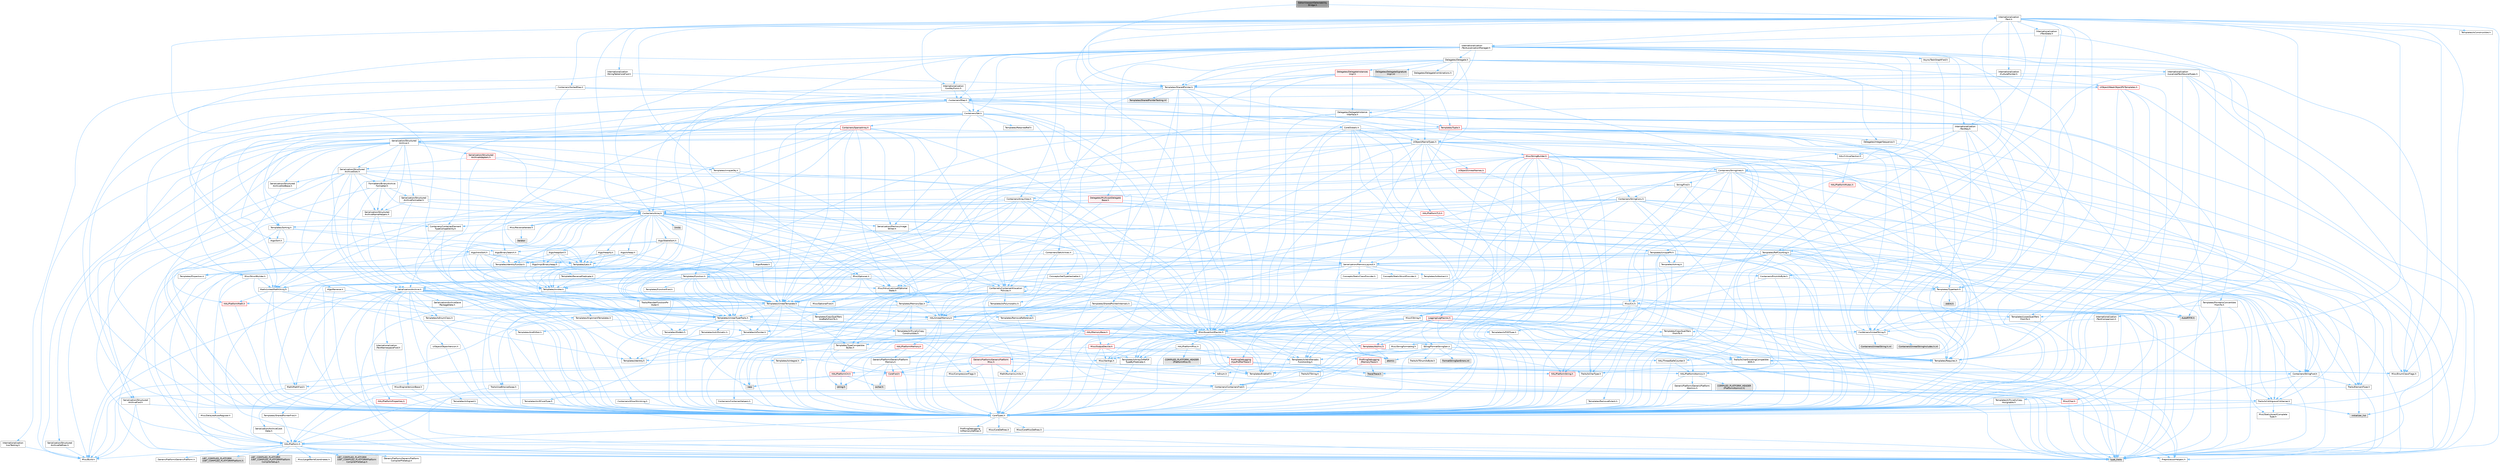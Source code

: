digraph "EditorViewportSelectabilityBridge.h"
{
 // INTERACTIVE_SVG=YES
 // LATEX_PDF_SIZE
  bgcolor="transparent";
  edge [fontname=Helvetica,fontsize=10,labelfontname=Helvetica,labelfontsize=10];
  node [fontname=Helvetica,fontsize=10,shape=box,height=0.2,width=0.4];
  Node1 [id="Node000001",label="EditorViewportSelectability\lBridge.h",height=0.2,width=0.4,color="gray40", fillcolor="grey60", style="filled", fontcolor="black",tooltip=" "];
  Node1 -> Node2 [id="edge1_Node000001_Node000002",color="steelblue1",style="solid",tooltip=" "];
  Node2 [id="Node000002",label="Internationalization\l/Text.h",height=0.2,width=0.4,color="grey40", fillcolor="white", style="filled",URL="$d6/d35/Text_8h.html",tooltip=" "];
  Node2 -> Node3 [id="edge2_Node000002_Node000003",color="steelblue1",style="solid",tooltip=" "];
  Node3 [id="Node000003",label="CoreTypes.h",height=0.2,width=0.4,color="grey40", fillcolor="white", style="filled",URL="$dc/dec/CoreTypes_8h.html",tooltip=" "];
  Node3 -> Node4 [id="edge3_Node000003_Node000004",color="steelblue1",style="solid",tooltip=" "];
  Node4 [id="Node000004",label="HAL/Platform.h",height=0.2,width=0.4,color="grey40", fillcolor="white", style="filled",URL="$d9/dd0/Platform_8h.html",tooltip=" "];
  Node4 -> Node5 [id="edge4_Node000004_Node000005",color="steelblue1",style="solid",tooltip=" "];
  Node5 [id="Node000005",label="Misc/Build.h",height=0.2,width=0.4,color="grey40", fillcolor="white", style="filled",URL="$d3/dbb/Build_8h.html",tooltip=" "];
  Node4 -> Node6 [id="edge5_Node000004_Node000006",color="steelblue1",style="solid",tooltip=" "];
  Node6 [id="Node000006",label="Misc/LargeWorldCoordinates.h",height=0.2,width=0.4,color="grey40", fillcolor="white", style="filled",URL="$d2/dcb/LargeWorldCoordinates_8h.html",tooltip=" "];
  Node4 -> Node7 [id="edge6_Node000004_Node000007",color="steelblue1",style="solid",tooltip=" "];
  Node7 [id="Node000007",label="type_traits",height=0.2,width=0.4,color="grey60", fillcolor="#E0E0E0", style="filled",tooltip=" "];
  Node4 -> Node8 [id="edge7_Node000004_Node000008",color="steelblue1",style="solid",tooltip=" "];
  Node8 [id="Node000008",label="PreprocessorHelpers.h",height=0.2,width=0.4,color="grey40", fillcolor="white", style="filled",URL="$db/ddb/PreprocessorHelpers_8h.html",tooltip=" "];
  Node4 -> Node9 [id="edge8_Node000004_Node000009",color="steelblue1",style="solid",tooltip=" "];
  Node9 [id="Node000009",label="UBT_COMPILED_PLATFORM\l/UBT_COMPILED_PLATFORMPlatform\lCompilerPreSetup.h",height=0.2,width=0.4,color="grey60", fillcolor="#E0E0E0", style="filled",tooltip=" "];
  Node4 -> Node10 [id="edge9_Node000004_Node000010",color="steelblue1",style="solid",tooltip=" "];
  Node10 [id="Node000010",label="GenericPlatform/GenericPlatform\lCompilerPreSetup.h",height=0.2,width=0.4,color="grey40", fillcolor="white", style="filled",URL="$d9/dc8/GenericPlatformCompilerPreSetup_8h.html",tooltip=" "];
  Node4 -> Node11 [id="edge10_Node000004_Node000011",color="steelblue1",style="solid",tooltip=" "];
  Node11 [id="Node000011",label="GenericPlatform/GenericPlatform.h",height=0.2,width=0.4,color="grey40", fillcolor="white", style="filled",URL="$d6/d84/GenericPlatform_8h.html",tooltip=" "];
  Node4 -> Node12 [id="edge11_Node000004_Node000012",color="steelblue1",style="solid",tooltip=" "];
  Node12 [id="Node000012",label="UBT_COMPILED_PLATFORM\l/UBT_COMPILED_PLATFORMPlatform.h",height=0.2,width=0.4,color="grey60", fillcolor="#E0E0E0", style="filled",tooltip=" "];
  Node4 -> Node13 [id="edge12_Node000004_Node000013",color="steelblue1",style="solid",tooltip=" "];
  Node13 [id="Node000013",label="UBT_COMPILED_PLATFORM\l/UBT_COMPILED_PLATFORMPlatform\lCompilerSetup.h",height=0.2,width=0.4,color="grey60", fillcolor="#E0E0E0", style="filled",tooltip=" "];
  Node3 -> Node14 [id="edge13_Node000003_Node000014",color="steelblue1",style="solid",tooltip=" "];
  Node14 [id="Node000014",label="ProfilingDebugging\l/UMemoryDefines.h",height=0.2,width=0.4,color="grey40", fillcolor="white", style="filled",URL="$d2/da2/UMemoryDefines_8h.html",tooltip=" "];
  Node3 -> Node15 [id="edge14_Node000003_Node000015",color="steelblue1",style="solid",tooltip=" "];
  Node15 [id="Node000015",label="Misc/CoreMiscDefines.h",height=0.2,width=0.4,color="grey40", fillcolor="white", style="filled",URL="$da/d38/CoreMiscDefines_8h.html",tooltip=" "];
  Node15 -> Node4 [id="edge15_Node000015_Node000004",color="steelblue1",style="solid",tooltip=" "];
  Node15 -> Node8 [id="edge16_Node000015_Node000008",color="steelblue1",style="solid",tooltip=" "];
  Node3 -> Node16 [id="edge17_Node000003_Node000016",color="steelblue1",style="solid",tooltip=" "];
  Node16 [id="Node000016",label="Misc/CoreDefines.h",height=0.2,width=0.4,color="grey40", fillcolor="white", style="filled",URL="$d3/dd2/CoreDefines_8h.html",tooltip=" "];
  Node2 -> Node17 [id="edge18_Node000002_Node000017",color="steelblue1",style="solid",tooltip=" "];
  Node17 [id="Node000017",label="HAL/PlatformAtomics.h",height=0.2,width=0.4,color="grey40", fillcolor="white", style="filled",URL="$d3/d36/PlatformAtomics_8h.html",tooltip=" "];
  Node17 -> Node3 [id="edge19_Node000017_Node000003",color="steelblue1",style="solid",tooltip=" "];
  Node17 -> Node18 [id="edge20_Node000017_Node000018",color="steelblue1",style="solid",tooltip=" "];
  Node18 [id="Node000018",label="GenericPlatform/GenericPlatform\lAtomics.h",height=0.2,width=0.4,color="grey40", fillcolor="white", style="filled",URL="$da/d72/GenericPlatformAtomics_8h.html",tooltip=" "];
  Node18 -> Node3 [id="edge21_Node000018_Node000003",color="steelblue1",style="solid",tooltip=" "];
  Node17 -> Node19 [id="edge22_Node000017_Node000019",color="steelblue1",style="solid",tooltip=" "];
  Node19 [id="Node000019",label="COMPILED_PLATFORM_HEADER\l(PlatformAtomics.h)",height=0.2,width=0.4,color="grey60", fillcolor="#E0E0E0", style="filled",tooltip=" "];
  Node2 -> Node20 [id="edge23_Node000002_Node000020",color="steelblue1",style="solid",tooltip=" "];
  Node20 [id="Node000020",label="Misc/AssertionMacros.h",height=0.2,width=0.4,color="grey40", fillcolor="white", style="filled",URL="$d0/dfa/AssertionMacros_8h.html",tooltip=" "];
  Node20 -> Node3 [id="edge24_Node000020_Node000003",color="steelblue1",style="solid",tooltip=" "];
  Node20 -> Node4 [id="edge25_Node000020_Node000004",color="steelblue1",style="solid",tooltip=" "];
  Node20 -> Node21 [id="edge26_Node000020_Node000021",color="steelblue1",style="solid",tooltip=" "];
  Node21 [id="Node000021",label="HAL/PlatformMisc.h",height=0.2,width=0.4,color="grey40", fillcolor="white", style="filled",URL="$d0/df5/PlatformMisc_8h.html",tooltip=" "];
  Node21 -> Node3 [id="edge27_Node000021_Node000003",color="steelblue1",style="solid",tooltip=" "];
  Node21 -> Node22 [id="edge28_Node000021_Node000022",color="steelblue1",style="solid",tooltip=" "];
  Node22 [id="Node000022",label="GenericPlatform/GenericPlatform\lMisc.h",height=0.2,width=0.4,color="red", fillcolor="#FFF0F0", style="filled",URL="$db/d9a/GenericPlatformMisc_8h.html",tooltip=" "];
  Node22 -> Node23 [id="edge29_Node000022_Node000023",color="steelblue1",style="solid",tooltip=" "];
  Node23 [id="Node000023",label="Containers/StringFwd.h",height=0.2,width=0.4,color="grey40", fillcolor="white", style="filled",URL="$df/d37/StringFwd_8h.html",tooltip=" "];
  Node23 -> Node3 [id="edge30_Node000023_Node000003",color="steelblue1",style="solid",tooltip=" "];
  Node23 -> Node24 [id="edge31_Node000023_Node000024",color="steelblue1",style="solid",tooltip=" "];
  Node24 [id="Node000024",label="Traits/ElementType.h",height=0.2,width=0.4,color="grey40", fillcolor="white", style="filled",URL="$d5/d4f/ElementType_8h.html",tooltip=" "];
  Node24 -> Node4 [id="edge32_Node000024_Node000004",color="steelblue1",style="solid",tooltip=" "];
  Node24 -> Node25 [id="edge33_Node000024_Node000025",color="steelblue1",style="solid",tooltip=" "];
  Node25 [id="Node000025",label="initializer_list",height=0.2,width=0.4,color="grey60", fillcolor="#E0E0E0", style="filled",tooltip=" "];
  Node24 -> Node7 [id="edge34_Node000024_Node000007",color="steelblue1",style="solid",tooltip=" "];
  Node23 -> Node26 [id="edge35_Node000023_Node000026",color="steelblue1",style="solid",tooltip=" "];
  Node26 [id="Node000026",label="Traits/IsContiguousContainer.h",height=0.2,width=0.4,color="grey40", fillcolor="white", style="filled",URL="$d5/d3c/IsContiguousContainer_8h.html",tooltip=" "];
  Node26 -> Node3 [id="edge36_Node000026_Node000003",color="steelblue1",style="solid",tooltip=" "];
  Node26 -> Node27 [id="edge37_Node000026_Node000027",color="steelblue1",style="solid",tooltip=" "];
  Node27 [id="Node000027",label="Misc/StaticAssertComplete\lType.h",height=0.2,width=0.4,color="grey40", fillcolor="white", style="filled",URL="$d5/d4e/StaticAssertCompleteType_8h.html",tooltip=" "];
  Node26 -> Node25 [id="edge38_Node000026_Node000025",color="steelblue1",style="solid",tooltip=" "];
  Node22 -> Node28 [id="edge39_Node000022_Node000028",color="steelblue1",style="solid",tooltip=" "];
  Node28 [id="Node000028",label="CoreFwd.h",height=0.2,width=0.4,color="red", fillcolor="#FFF0F0", style="filled",URL="$d1/d1e/CoreFwd_8h.html",tooltip=" "];
  Node28 -> Node3 [id="edge40_Node000028_Node000003",color="steelblue1",style="solid",tooltip=" "];
  Node28 -> Node29 [id="edge41_Node000028_Node000029",color="steelblue1",style="solid",tooltip=" "];
  Node29 [id="Node000029",label="Containers/ContainersFwd.h",height=0.2,width=0.4,color="grey40", fillcolor="white", style="filled",URL="$d4/d0a/ContainersFwd_8h.html",tooltip=" "];
  Node29 -> Node4 [id="edge42_Node000029_Node000004",color="steelblue1",style="solid",tooltip=" "];
  Node29 -> Node3 [id="edge43_Node000029_Node000003",color="steelblue1",style="solid",tooltip=" "];
  Node29 -> Node26 [id="edge44_Node000029_Node000026",color="steelblue1",style="solid",tooltip=" "];
  Node28 -> Node30 [id="edge45_Node000028_Node000030",color="steelblue1",style="solid",tooltip=" "];
  Node30 [id="Node000030",label="Math/MathFwd.h",height=0.2,width=0.4,color="grey40", fillcolor="white", style="filled",URL="$d2/d10/MathFwd_8h.html",tooltip=" "];
  Node30 -> Node4 [id="edge46_Node000030_Node000004",color="steelblue1",style="solid",tooltip=" "];
  Node22 -> Node3 [id="edge47_Node000022_Node000003",color="steelblue1",style="solid",tooltip=" "];
  Node22 -> Node33 [id="edge48_Node000022_Node000033",color="steelblue1",style="solid",tooltip=" "];
  Node33 [id="Node000033",label="HAL/PlatformCrt.h",height=0.2,width=0.4,color="red", fillcolor="#FFF0F0", style="filled",URL="$d8/d75/PlatformCrt_8h.html",tooltip=" "];
  Node33 -> Node34 [id="edge49_Node000033_Node000034",color="steelblue1",style="solid",tooltip=" "];
  Node34 [id="Node000034",label="new",height=0.2,width=0.4,color="grey60", fillcolor="#E0E0E0", style="filled",tooltip=" "];
  Node33 -> Node35 [id="edge50_Node000033_Node000035",color="steelblue1",style="solid",tooltip=" "];
  Node35 [id="Node000035",label="wchar.h",height=0.2,width=0.4,color="grey60", fillcolor="#E0E0E0", style="filled",tooltip=" "];
  Node33 -> Node42 [id="edge51_Node000033_Node000042",color="steelblue1",style="solid",tooltip=" "];
  Node42 [id="Node000042",label="string.h",height=0.2,width=0.4,color="grey60", fillcolor="#E0E0E0", style="filled",tooltip=" "];
  Node22 -> Node43 [id="edge52_Node000022_Node000043",color="steelblue1",style="solid",tooltip=" "];
  Node43 [id="Node000043",label="Math/NumericLimits.h",height=0.2,width=0.4,color="grey40", fillcolor="white", style="filled",URL="$df/d1b/NumericLimits_8h.html",tooltip=" "];
  Node43 -> Node3 [id="edge53_Node000043_Node000003",color="steelblue1",style="solid",tooltip=" "];
  Node22 -> Node44 [id="edge54_Node000022_Node000044",color="steelblue1",style="solid",tooltip=" "];
  Node44 [id="Node000044",label="Misc/CompressionFlags.h",height=0.2,width=0.4,color="grey40", fillcolor="white", style="filled",URL="$d9/d76/CompressionFlags_8h.html",tooltip=" "];
  Node22 -> Node45 [id="edge55_Node000022_Node000045",color="steelblue1",style="solid",tooltip=" "];
  Node45 [id="Node000045",label="Misc/EnumClassFlags.h",height=0.2,width=0.4,color="grey40", fillcolor="white", style="filled",URL="$d8/de7/EnumClassFlags_8h.html",tooltip=" "];
  Node21 -> Node48 [id="edge56_Node000021_Node000048",color="steelblue1",style="solid",tooltip=" "];
  Node48 [id="Node000048",label="COMPILED_PLATFORM_HEADER\l(PlatformMisc.h)",height=0.2,width=0.4,color="grey60", fillcolor="#E0E0E0", style="filled",tooltip=" "];
  Node21 -> Node49 [id="edge57_Node000021_Node000049",color="steelblue1",style="solid",tooltip=" "];
  Node49 [id="Node000049",label="ProfilingDebugging\l/CpuProfilerTrace.h",height=0.2,width=0.4,color="red", fillcolor="#FFF0F0", style="filled",URL="$da/dcb/CpuProfilerTrace_8h.html",tooltip=" "];
  Node49 -> Node3 [id="edge58_Node000049_Node000003",color="steelblue1",style="solid",tooltip=" "];
  Node49 -> Node29 [id="edge59_Node000049_Node000029",color="steelblue1",style="solid",tooltip=" "];
  Node49 -> Node17 [id="edge60_Node000049_Node000017",color="steelblue1",style="solid",tooltip=" "];
  Node49 -> Node8 [id="edge61_Node000049_Node000008",color="steelblue1",style="solid",tooltip=" "];
  Node49 -> Node5 [id="edge62_Node000049_Node000005",color="steelblue1",style="solid",tooltip=" "];
  Node49 -> Node53 [id="edge63_Node000049_Node000053",color="steelblue1",style="solid",tooltip=" "];
  Node53 [id="Node000053",label="Trace/Trace.h",height=0.2,width=0.4,color="grey60", fillcolor="#E0E0E0", style="filled",tooltip=" "];
  Node20 -> Node8 [id="edge64_Node000020_Node000008",color="steelblue1",style="solid",tooltip=" "];
  Node20 -> Node54 [id="edge65_Node000020_Node000054",color="steelblue1",style="solid",tooltip=" "];
  Node54 [id="Node000054",label="Templates/EnableIf.h",height=0.2,width=0.4,color="grey40", fillcolor="white", style="filled",URL="$d7/d60/EnableIf_8h.html",tooltip=" "];
  Node54 -> Node3 [id="edge66_Node000054_Node000003",color="steelblue1",style="solid",tooltip=" "];
  Node20 -> Node55 [id="edge67_Node000020_Node000055",color="steelblue1",style="solid",tooltip=" "];
  Node55 [id="Node000055",label="Templates/IsArrayOrRefOf\lTypeByPredicate.h",height=0.2,width=0.4,color="grey40", fillcolor="white", style="filled",URL="$d6/da1/IsArrayOrRefOfTypeByPredicate_8h.html",tooltip=" "];
  Node55 -> Node3 [id="edge68_Node000055_Node000003",color="steelblue1",style="solid",tooltip=" "];
  Node20 -> Node56 [id="edge69_Node000020_Node000056",color="steelblue1",style="solid",tooltip=" "];
  Node56 [id="Node000056",label="Templates/IsValidVariadic\lFunctionArg.h",height=0.2,width=0.4,color="grey40", fillcolor="white", style="filled",URL="$d0/dc8/IsValidVariadicFunctionArg_8h.html",tooltip=" "];
  Node56 -> Node3 [id="edge70_Node000056_Node000003",color="steelblue1",style="solid",tooltip=" "];
  Node56 -> Node57 [id="edge71_Node000056_Node000057",color="steelblue1",style="solid",tooltip=" "];
  Node57 [id="Node000057",label="IsEnum.h",height=0.2,width=0.4,color="grey40", fillcolor="white", style="filled",URL="$d4/de5/IsEnum_8h.html",tooltip=" "];
  Node56 -> Node7 [id="edge72_Node000056_Node000007",color="steelblue1",style="solid",tooltip=" "];
  Node20 -> Node58 [id="edge73_Node000020_Node000058",color="steelblue1",style="solid",tooltip=" "];
  Node58 [id="Node000058",label="Traits/IsCharEncodingCompatible\lWith.h",height=0.2,width=0.4,color="grey40", fillcolor="white", style="filled",URL="$df/dd1/IsCharEncodingCompatibleWith_8h.html",tooltip=" "];
  Node58 -> Node7 [id="edge74_Node000058_Node000007",color="steelblue1",style="solid",tooltip=" "];
  Node58 -> Node59 [id="edge75_Node000058_Node000059",color="steelblue1",style="solid",tooltip=" "];
  Node59 [id="Node000059",label="Traits/IsCharType.h",height=0.2,width=0.4,color="grey40", fillcolor="white", style="filled",URL="$db/d51/IsCharType_8h.html",tooltip=" "];
  Node59 -> Node3 [id="edge76_Node000059_Node000003",color="steelblue1",style="solid",tooltip=" "];
  Node20 -> Node60 [id="edge77_Node000020_Node000060",color="steelblue1",style="solid",tooltip=" "];
  Node60 [id="Node000060",label="Misc/VarArgs.h",height=0.2,width=0.4,color="grey40", fillcolor="white", style="filled",URL="$d5/d6f/VarArgs_8h.html",tooltip=" "];
  Node60 -> Node3 [id="edge78_Node000060_Node000003",color="steelblue1",style="solid",tooltip=" "];
  Node20 -> Node61 [id="edge79_Node000020_Node000061",color="steelblue1",style="solid",tooltip=" "];
  Node61 [id="Node000061",label="String/FormatStringSan.h",height=0.2,width=0.4,color="grey40", fillcolor="white", style="filled",URL="$d3/d8b/FormatStringSan_8h.html",tooltip=" "];
  Node61 -> Node7 [id="edge80_Node000061_Node000007",color="steelblue1",style="solid",tooltip=" "];
  Node61 -> Node3 [id="edge81_Node000061_Node000003",color="steelblue1",style="solid",tooltip=" "];
  Node61 -> Node62 [id="edge82_Node000061_Node000062",color="steelblue1",style="solid",tooltip=" "];
  Node62 [id="Node000062",label="Templates/Requires.h",height=0.2,width=0.4,color="grey40", fillcolor="white", style="filled",URL="$dc/d96/Requires_8h.html",tooltip=" "];
  Node62 -> Node54 [id="edge83_Node000062_Node000054",color="steelblue1",style="solid",tooltip=" "];
  Node62 -> Node7 [id="edge84_Node000062_Node000007",color="steelblue1",style="solid",tooltip=" "];
  Node61 -> Node63 [id="edge85_Node000061_Node000063",color="steelblue1",style="solid",tooltip=" "];
  Node63 [id="Node000063",label="Templates/Identity.h",height=0.2,width=0.4,color="grey40", fillcolor="white", style="filled",URL="$d0/dd5/Identity_8h.html",tooltip=" "];
  Node61 -> Node56 [id="edge86_Node000061_Node000056",color="steelblue1",style="solid",tooltip=" "];
  Node61 -> Node59 [id="edge87_Node000061_Node000059",color="steelblue1",style="solid",tooltip=" "];
  Node61 -> Node64 [id="edge88_Node000061_Node000064",color="steelblue1",style="solid",tooltip=" "];
  Node64 [id="Node000064",label="Traits/IsTEnumAsByte.h",height=0.2,width=0.4,color="grey40", fillcolor="white", style="filled",URL="$d1/de6/IsTEnumAsByte_8h.html",tooltip=" "];
  Node61 -> Node65 [id="edge89_Node000061_Node000065",color="steelblue1",style="solid",tooltip=" "];
  Node65 [id="Node000065",label="Traits/IsTString.h",height=0.2,width=0.4,color="grey40", fillcolor="white", style="filled",URL="$d0/df8/IsTString_8h.html",tooltip=" "];
  Node65 -> Node29 [id="edge90_Node000065_Node000029",color="steelblue1",style="solid",tooltip=" "];
  Node61 -> Node29 [id="edge91_Node000061_Node000029",color="steelblue1",style="solid",tooltip=" "];
  Node61 -> Node66 [id="edge92_Node000061_Node000066",color="steelblue1",style="solid",tooltip=" "];
  Node66 [id="Node000066",label="FormatStringSanErrors.inl",height=0.2,width=0.4,color="grey60", fillcolor="#E0E0E0", style="filled",tooltip=" "];
  Node20 -> Node67 [id="edge93_Node000020_Node000067",color="steelblue1",style="solid",tooltip=" "];
  Node67 [id="Node000067",label="atomic",height=0.2,width=0.4,color="grey60", fillcolor="#E0E0E0", style="filled",tooltip=" "];
  Node2 -> Node45 [id="edge94_Node000002_Node000045",color="steelblue1",style="solid",tooltip=" "];
  Node2 -> Node68 [id="edge95_Node000002_Node000068",color="steelblue1",style="solid",tooltip=" "];
  Node68 [id="Node000068",label="Templates/UnrealTypeTraits.h",height=0.2,width=0.4,color="grey40", fillcolor="white", style="filled",URL="$d2/d2d/UnrealTypeTraits_8h.html",tooltip=" "];
  Node68 -> Node3 [id="edge96_Node000068_Node000003",color="steelblue1",style="solid",tooltip=" "];
  Node68 -> Node69 [id="edge97_Node000068_Node000069",color="steelblue1",style="solid",tooltip=" "];
  Node69 [id="Node000069",label="Templates/IsPointer.h",height=0.2,width=0.4,color="grey40", fillcolor="white", style="filled",URL="$d7/d05/IsPointer_8h.html",tooltip=" "];
  Node69 -> Node3 [id="edge98_Node000069_Node000003",color="steelblue1",style="solid",tooltip=" "];
  Node68 -> Node20 [id="edge99_Node000068_Node000020",color="steelblue1",style="solid",tooltip=" "];
  Node68 -> Node70 [id="edge100_Node000068_Node000070",color="steelblue1",style="solid",tooltip=" "];
  Node70 [id="Node000070",label="Templates/AndOrNot.h",height=0.2,width=0.4,color="grey40", fillcolor="white", style="filled",URL="$db/d0a/AndOrNot_8h.html",tooltip=" "];
  Node70 -> Node3 [id="edge101_Node000070_Node000003",color="steelblue1",style="solid",tooltip=" "];
  Node68 -> Node54 [id="edge102_Node000068_Node000054",color="steelblue1",style="solid",tooltip=" "];
  Node68 -> Node71 [id="edge103_Node000068_Node000071",color="steelblue1",style="solid",tooltip=" "];
  Node71 [id="Node000071",label="Templates/IsArithmetic.h",height=0.2,width=0.4,color="grey40", fillcolor="white", style="filled",URL="$d2/d5d/IsArithmetic_8h.html",tooltip=" "];
  Node71 -> Node3 [id="edge104_Node000071_Node000003",color="steelblue1",style="solid",tooltip=" "];
  Node68 -> Node57 [id="edge105_Node000068_Node000057",color="steelblue1",style="solid",tooltip=" "];
  Node68 -> Node72 [id="edge106_Node000068_Node000072",color="steelblue1",style="solid",tooltip=" "];
  Node72 [id="Node000072",label="Templates/Models.h",height=0.2,width=0.4,color="grey40", fillcolor="white", style="filled",URL="$d3/d0c/Models_8h.html",tooltip=" "];
  Node72 -> Node63 [id="edge107_Node000072_Node000063",color="steelblue1",style="solid",tooltip=" "];
  Node68 -> Node73 [id="edge108_Node000068_Node000073",color="steelblue1",style="solid",tooltip=" "];
  Node73 [id="Node000073",label="Templates/IsPODType.h",height=0.2,width=0.4,color="grey40", fillcolor="white", style="filled",URL="$d7/db1/IsPODType_8h.html",tooltip=" "];
  Node73 -> Node3 [id="edge109_Node000073_Node000003",color="steelblue1",style="solid",tooltip=" "];
  Node68 -> Node74 [id="edge110_Node000068_Node000074",color="steelblue1",style="solid",tooltip=" "];
  Node74 [id="Node000074",label="Templates/IsUECoreType.h",height=0.2,width=0.4,color="grey40", fillcolor="white", style="filled",URL="$d1/db8/IsUECoreType_8h.html",tooltip=" "];
  Node74 -> Node3 [id="edge111_Node000074_Node000003",color="steelblue1",style="solid",tooltip=" "];
  Node74 -> Node7 [id="edge112_Node000074_Node000007",color="steelblue1",style="solid",tooltip=" "];
  Node68 -> Node75 [id="edge113_Node000068_Node000075",color="steelblue1",style="solid",tooltip=" "];
  Node75 [id="Node000075",label="Templates/IsTriviallyCopy\lConstructible.h",height=0.2,width=0.4,color="grey40", fillcolor="white", style="filled",URL="$d3/d78/IsTriviallyCopyConstructible_8h.html",tooltip=" "];
  Node75 -> Node3 [id="edge114_Node000075_Node000003",color="steelblue1",style="solid",tooltip=" "];
  Node75 -> Node7 [id="edge115_Node000075_Node000007",color="steelblue1",style="solid",tooltip=" "];
  Node2 -> Node76 [id="edge116_Node000002_Node000076",color="steelblue1",style="solid",tooltip=" "];
  Node76 [id="Node000076",label="Containers/Array.h",height=0.2,width=0.4,color="grey40", fillcolor="white", style="filled",URL="$df/dd0/Array_8h.html",tooltip=" "];
  Node76 -> Node3 [id="edge117_Node000076_Node000003",color="steelblue1",style="solid",tooltip=" "];
  Node76 -> Node20 [id="edge118_Node000076_Node000020",color="steelblue1",style="solid",tooltip=" "];
  Node76 -> Node77 [id="edge119_Node000076_Node000077",color="steelblue1",style="solid",tooltip=" "];
  Node77 [id="Node000077",label="Misc/IntrusiveUnsetOptional\lState.h",height=0.2,width=0.4,color="grey40", fillcolor="white", style="filled",URL="$d2/d0a/IntrusiveUnsetOptionalState_8h.html",tooltip=" "];
  Node77 -> Node78 [id="edge120_Node000077_Node000078",color="steelblue1",style="solid",tooltip=" "];
  Node78 [id="Node000078",label="Misc/OptionalFwd.h",height=0.2,width=0.4,color="grey40", fillcolor="white", style="filled",URL="$dc/d50/OptionalFwd_8h.html",tooltip=" "];
  Node76 -> Node79 [id="edge121_Node000076_Node000079",color="steelblue1",style="solid",tooltip=" "];
  Node79 [id="Node000079",label="Misc/ReverseIterate.h",height=0.2,width=0.4,color="grey40", fillcolor="white", style="filled",URL="$db/de3/ReverseIterate_8h.html",tooltip=" "];
  Node79 -> Node4 [id="edge122_Node000079_Node000004",color="steelblue1",style="solid",tooltip=" "];
  Node79 -> Node80 [id="edge123_Node000079_Node000080",color="steelblue1",style="solid",tooltip=" "];
  Node80 [id="Node000080",label="iterator",height=0.2,width=0.4,color="grey60", fillcolor="#E0E0E0", style="filled",tooltip=" "];
  Node76 -> Node81 [id="edge124_Node000076_Node000081",color="steelblue1",style="solid",tooltip=" "];
  Node81 [id="Node000081",label="HAL/UnrealMemory.h",height=0.2,width=0.4,color="grey40", fillcolor="white", style="filled",URL="$d9/d96/UnrealMemory_8h.html",tooltip=" "];
  Node81 -> Node3 [id="edge125_Node000081_Node000003",color="steelblue1",style="solid",tooltip=" "];
  Node81 -> Node82 [id="edge126_Node000081_Node000082",color="steelblue1",style="solid",tooltip=" "];
  Node82 [id="Node000082",label="GenericPlatform/GenericPlatform\lMemory.h",height=0.2,width=0.4,color="grey40", fillcolor="white", style="filled",URL="$dd/d22/GenericPlatformMemory_8h.html",tooltip=" "];
  Node82 -> Node28 [id="edge127_Node000082_Node000028",color="steelblue1",style="solid",tooltip=" "];
  Node82 -> Node3 [id="edge128_Node000082_Node000003",color="steelblue1",style="solid",tooltip=" "];
  Node82 -> Node83 [id="edge129_Node000082_Node000083",color="steelblue1",style="solid",tooltip=" "];
  Node83 [id="Node000083",label="HAL/PlatformString.h",height=0.2,width=0.4,color="red", fillcolor="#FFF0F0", style="filled",URL="$db/db5/PlatformString_8h.html",tooltip=" "];
  Node83 -> Node3 [id="edge130_Node000083_Node000003",color="steelblue1",style="solid",tooltip=" "];
  Node82 -> Node42 [id="edge131_Node000082_Node000042",color="steelblue1",style="solid",tooltip=" "];
  Node82 -> Node35 [id="edge132_Node000082_Node000035",color="steelblue1",style="solid",tooltip=" "];
  Node81 -> Node85 [id="edge133_Node000081_Node000085",color="steelblue1",style="solid",tooltip=" "];
  Node85 [id="Node000085",label="HAL/MemoryBase.h",height=0.2,width=0.4,color="red", fillcolor="#FFF0F0", style="filled",URL="$d6/d9f/MemoryBase_8h.html",tooltip=" "];
  Node85 -> Node3 [id="edge134_Node000085_Node000003",color="steelblue1",style="solid",tooltip=" "];
  Node85 -> Node17 [id="edge135_Node000085_Node000017",color="steelblue1",style="solid",tooltip=" "];
  Node85 -> Node33 [id="edge136_Node000085_Node000033",color="steelblue1",style="solid",tooltip=" "];
  Node85 -> Node87 [id="edge137_Node000085_Node000087",color="steelblue1",style="solid",tooltip=" "];
  Node87 [id="Node000087",label="Misc/OutputDevice.h",height=0.2,width=0.4,color="red", fillcolor="#FFF0F0", style="filled",URL="$d7/d32/OutputDevice_8h.html",tooltip=" "];
  Node87 -> Node28 [id="edge138_Node000087_Node000028",color="steelblue1",style="solid",tooltip=" "];
  Node87 -> Node3 [id="edge139_Node000087_Node000003",color="steelblue1",style="solid",tooltip=" "];
  Node87 -> Node60 [id="edge140_Node000087_Node000060",color="steelblue1",style="solid",tooltip=" "];
  Node87 -> Node55 [id="edge141_Node000087_Node000055",color="steelblue1",style="solid",tooltip=" "];
  Node87 -> Node56 [id="edge142_Node000087_Node000056",color="steelblue1",style="solid",tooltip=" "];
  Node87 -> Node58 [id="edge143_Node000087_Node000058",color="steelblue1",style="solid",tooltip=" "];
  Node85 -> Node89 [id="edge144_Node000085_Node000089",color="steelblue1",style="solid",tooltip=" "];
  Node89 [id="Node000089",label="Templates/Atomic.h",height=0.2,width=0.4,color="red", fillcolor="#FFF0F0", style="filled",URL="$d3/d91/Atomic_8h.html",tooltip=" "];
  Node89 -> Node90 [id="edge145_Node000089_Node000090",color="steelblue1",style="solid",tooltip=" "];
  Node90 [id="Node000090",label="HAL/ThreadSafeCounter.h",height=0.2,width=0.4,color="grey40", fillcolor="white", style="filled",URL="$dc/dc9/ThreadSafeCounter_8h.html",tooltip=" "];
  Node90 -> Node3 [id="edge146_Node000090_Node000003",color="steelblue1",style="solid",tooltip=" "];
  Node90 -> Node17 [id="edge147_Node000090_Node000017",color="steelblue1",style="solid",tooltip=" "];
  Node89 -> Node92 [id="edge148_Node000089_Node000092",color="steelblue1",style="solid",tooltip=" "];
  Node92 [id="Node000092",label="Templates/IsIntegral.h",height=0.2,width=0.4,color="grey40", fillcolor="white", style="filled",URL="$da/d64/IsIntegral_8h.html",tooltip=" "];
  Node92 -> Node3 [id="edge149_Node000092_Node000003",color="steelblue1",style="solid",tooltip=" "];
  Node89 -> Node67 [id="edge150_Node000089_Node000067",color="steelblue1",style="solid",tooltip=" "];
  Node81 -> Node96 [id="edge151_Node000081_Node000096",color="steelblue1",style="solid",tooltip=" "];
  Node96 [id="Node000096",label="HAL/PlatformMemory.h",height=0.2,width=0.4,color="red", fillcolor="#FFF0F0", style="filled",URL="$de/d68/PlatformMemory_8h.html",tooltip=" "];
  Node96 -> Node3 [id="edge152_Node000096_Node000003",color="steelblue1",style="solid",tooltip=" "];
  Node96 -> Node82 [id="edge153_Node000096_Node000082",color="steelblue1",style="solid",tooltip=" "];
  Node81 -> Node98 [id="edge154_Node000081_Node000098",color="steelblue1",style="solid",tooltip=" "];
  Node98 [id="Node000098",label="ProfilingDebugging\l/MemoryTrace.h",height=0.2,width=0.4,color="red", fillcolor="#FFF0F0", style="filled",URL="$da/dd7/MemoryTrace_8h.html",tooltip=" "];
  Node98 -> Node4 [id="edge155_Node000098_Node000004",color="steelblue1",style="solid",tooltip=" "];
  Node98 -> Node45 [id="edge156_Node000098_Node000045",color="steelblue1",style="solid",tooltip=" "];
  Node98 -> Node53 [id="edge157_Node000098_Node000053",color="steelblue1",style="solid",tooltip=" "];
  Node81 -> Node69 [id="edge158_Node000081_Node000069",color="steelblue1",style="solid",tooltip=" "];
  Node76 -> Node68 [id="edge159_Node000076_Node000068",color="steelblue1",style="solid",tooltip=" "];
  Node76 -> Node99 [id="edge160_Node000076_Node000099",color="steelblue1",style="solid",tooltip=" "];
  Node99 [id="Node000099",label="Templates/UnrealTemplate.h",height=0.2,width=0.4,color="grey40", fillcolor="white", style="filled",URL="$d4/d24/UnrealTemplate_8h.html",tooltip=" "];
  Node99 -> Node3 [id="edge161_Node000099_Node000003",color="steelblue1",style="solid",tooltip=" "];
  Node99 -> Node69 [id="edge162_Node000099_Node000069",color="steelblue1",style="solid",tooltip=" "];
  Node99 -> Node81 [id="edge163_Node000099_Node000081",color="steelblue1",style="solid",tooltip=" "];
  Node99 -> Node100 [id="edge164_Node000099_Node000100",color="steelblue1",style="solid",tooltip=" "];
  Node100 [id="Node000100",label="Templates/CopyQualifiers\lAndRefsFromTo.h",height=0.2,width=0.4,color="grey40", fillcolor="white", style="filled",URL="$d3/db3/CopyQualifiersAndRefsFromTo_8h.html",tooltip=" "];
  Node100 -> Node101 [id="edge165_Node000100_Node000101",color="steelblue1",style="solid",tooltip=" "];
  Node101 [id="Node000101",label="Templates/CopyQualifiers\lFromTo.h",height=0.2,width=0.4,color="grey40", fillcolor="white", style="filled",URL="$d5/db4/CopyQualifiersFromTo_8h.html",tooltip=" "];
  Node99 -> Node68 [id="edge166_Node000099_Node000068",color="steelblue1",style="solid",tooltip=" "];
  Node99 -> Node102 [id="edge167_Node000099_Node000102",color="steelblue1",style="solid",tooltip=" "];
  Node102 [id="Node000102",label="Templates/RemoveReference.h",height=0.2,width=0.4,color="grey40", fillcolor="white", style="filled",URL="$da/dbe/RemoveReference_8h.html",tooltip=" "];
  Node102 -> Node3 [id="edge168_Node000102_Node000003",color="steelblue1",style="solid",tooltip=" "];
  Node99 -> Node62 [id="edge169_Node000099_Node000062",color="steelblue1",style="solid",tooltip=" "];
  Node99 -> Node103 [id="edge170_Node000099_Node000103",color="steelblue1",style="solid",tooltip=" "];
  Node103 [id="Node000103",label="Templates/TypeCompatible\lBytes.h",height=0.2,width=0.4,color="grey40", fillcolor="white", style="filled",URL="$df/d0a/TypeCompatibleBytes_8h.html",tooltip=" "];
  Node103 -> Node3 [id="edge171_Node000103_Node000003",color="steelblue1",style="solid",tooltip=" "];
  Node103 -> Node42 [id="edge172_Node000103_Node000042",color="steelblue1",style="solid",tooltip=" "];
  Node103 -> Node34 [id="edge173_Node000103_Node000034",color="steelblue1",style="solid",tooltip=" "];
  Node103 -> Node7 [id="edge174_Node000103_Node000007",color="steelblue1",style="solid",tooltip=" "];
  Node99 -> Node63 [id="edge175_Node000099_Node000063",color="steelblue1",style="solid",tooltip=" "];
  Node99 -> Node26 [id="edge176_Node000099_Node000026",color="steelblue1",style="solid",tooltip=" "];
  Node99 -> Node104 [id="edge177_Node000099_Node000104",color="steelblue1",style="solid",tooltip=" "];
  Node104 [id="Node000104",label="Traits/UseBitwiseSwap.h",height=0.2,width=0.4,color="grey40", fillcolor="white", style="filled",URL="$db/df3/UseBitwiseSwap_8h.html",tooltip=" "];
  Node104 -> Node3 [id="edge178_Node000104_Node000003",color="steelblue1",style="solid",tooltip=" "];
  Node104 -> Node7 [id="edge179_Node000104_Node000007",color="steelblue1",style="solid",tooltip=" "];
  Node99 -> Node7 [id="edge180_Node000099_Node000007",color="steelblue1",style="solid",tooltip=" "];
  Node76 -> Node105 [id="edge181_Node000076_Node000105",color="steelblue1",style="solid",tooltip=" "];
  Node105 [id="Node000105",label="Containers/AllowShrinking.h",height=0.2,width=0.4,color="grey40", fillcolor="white", style="filled",URL="$d7/d1a/AllowShrinking_8h.html",tooltip=" "];
  Node105 -> Node3 [id="edge182_Node000105_Node000003",color="steelblue1",style="solid",tooltip=" "];
  Node76 -> Node106 [id="edge183_Node000076_Node000106",color="steelblue1",style="solid",tooltip=" "];
  Node106 [id="Node000106",label="Containers/ContainerAllocation\lPolicies.h",height=0.2,width=0.4,color="grey40", fillcolor="white", style="filled",URL="$d7/dff/ContainerAllocationPolicies_8h.html",tooltip=" "];
  Node106 -> Node3 [id="edge184_Node000106_Node000003",color="steelblue1",style="solid",tooltip=" "];
  Node106 -> Node107 [id="edge185_Node000106_Node000107",color="steelblue1",style="solid",tooltip=" "];
  Node107 [id="Node000107",label="Containers/ContainerHelpers.h",height=0.2,width=0.4,color="grey40", fillcolor="white", style="filled",URL="$d7/d33/ContainerHelpers_8h.html",tooltip=" "];
  Node107 -> Node3 [id="edge186_Node000107_Node000003",color="steelblue1",style="solid",tooltip=" "];
  Node106 -> Node106 [id="edge187_Node000106_Node000106",color="steelblue1",style="solid",tooltip=" "];
  Node106 -> Node108 [id="edge188_Node000106_Node000108",color="steelblue1",style="solid",tooltip=" "];
  Node108 [id="Node000108",label="HAL/PlatformMath.h",height=0.2,width=0.4,color="red", fillcolor="#FFF0F0", style="filled",URL="$dc/d53/PlatformMath_8h.html",tooltip=" "];
  Node108 -> Node3 [id="edge189_Node000108_Node000003",color="steelblue1",style="solid",tooltip=" "];
  Node106 -> Node81 [id="edge190_Node000106_Node000081",color="steelblue1",style="solid",tooltip=" "];
  Node106 -> Node43 [id="edge191_Node000106_Node000043",color="steelblue1",style="solid",tooltip=" "];
  Node106 -> Node20 [id="edge192_Node000106_Node000020",color="steelblue1",style="solid",tooltip=" "];
  Node106 -> Node116 [id="edge193_Node000106_Node000116",color="steelblue1",style="solid",tooltip=" "];
  Node116 [id="Node000116",label="Templates/IsPolymorphic.h",height=0.2,width=0.4,color="grey40", fillcolor="white", style="filled",URL="$dc/d20/IsPolymorphic_8h.html",tooltip=" "];
  Node106 -> Node117 [id="edge194_Node000106_Node000117",color="steelblue1",style="solid",tooltip=" "];
  Node117 [id="Node000117",label="Templates/MemoryOps.h",height=0.2,width=0.4,color="grey40", fillcolor="white", style="filled",URL="$db/dea/MemoryOps_8h.html",tooltip=" "];
  Node117 -> Node3 [id="edge195_Node000117_Node000003",color="steelblue1",style="solid",tooltip=" "];
  Node117 -> Node81 [id="edge196_Node000117_Node000081",color="steelblue1",style="solid",tooltip=" "];
  Node117 -> Node94 [id="edge197_Node000117_Node000094",color="steelblue1",style="solid",tooltip=" "];
  Node94 [id="Node000094",label="Templates/IsTriviallyCopy\lAssignable.h",height=0.2,width=0.4,color="grey40", fillcolor="white", style="filled",URL="$d2/df2/IsTriviallyCopyAssignable_8h.html",tooltip=" "];
  Node94 -> Node3 [id="edge198_Node000094_Node000003",color="steelblue1",style="solid",tooltip=" "];
  Node94 -> Node7 [id="edge199_Node000094_Node000007",color="steelblue1",style="solid",tooltip=" "];
  Node117 -> Node75 [id="edge200_Node000117_Node000075",color="steelblue1",style="solid",tooltip=" "];
  Node117 -> Node62 [id="edge201_Node000117_Node000062",color="steelblue1",style="solid",tooltip=" "];
  Node117 -> Node68 [id="edge202_Node000117_Node000068",color="steelblue1",style="solid",tooltip=" "];
  Node117 -> Node104 [id="edge203_Node000117_Node000104",color="steelblue1",style="solid",tooltip=" "];
  Node117 -> Node34 [id="edge204_Node000117_Node000034",color="steelblue1",style="solid",tooltip=" "];
  Node117 -> Node7 [id="edge205_Node000117_Node000007",color="steelblue1",style="solid",tooltip=" "];
  Node106 -> Node103 [id="edge206_Node000106_Node000103",color="steelblue1",style="solid",tooltip=" "];
  Node106 -> Node7 [id="edge207_Node000106_Node000007",color="steelblue1",style="solid",tooltip=" "];
  Node76 -> Node118 [id="edge208_Node000076_Node000118",color="steelblue1",style="solid",tooltip=" "];
  Node118 [id="Node000118",label="Containers/ContainerElement\lTypeCompatibility.h",height=0.2,width=0.4,color="grey40", fillcolor="white", style="filled",URL="$df/ddf/ContainerElementTypeCompatibility_8h.html",tooltip=" "];
  Node118 -> Node3 [id="edge209_Node000118_Node000003",color="steelblue1",style="solid",tooltip=" "];
  Node118 -> Node68 [id="edge210_Node000118_Node000068",color="steelblue1",style="solid",tooltip=" "];
  Node76 -> Node119 [id="edge211_Node000076_Node000119",color="steelblue1",style="solid",tooltip=" "];
  Node119 [id="Node000119",label="Serialization/Archive.h",height=0.2,width=0.4,color="grey40", fillcolor="white", style="filled",URL="$d7/d3b/Archive_8h.html",tooltip=" "];
  Node119 -> Node28 [id="edge212_Node000119_Node000028",color="steelblue1",style="solid",tooltip=" "];
  Node119 -> Node3 [id="edge213_Node000119_Node000003",color="steelblue1",style="solid",tooltip=" "];
  Node119 -> Node120 [id="edge214_Node000119_Node000120",color="steelblue1",style="solid",tooltip=" "];
  Node120 [id="Node000120",label="HAL/PlatformProperties.h",height=0.2,width=0.4,color="red", fillcolor="#FFF0F0", style="filled",URL="$d9/db0/PlatformProperties_8h.html",tooltip=" "];
  Node120 -> Node3 [id="edge215_Node000120_Node000003",color="steelblue1",style="solid",tooltip=" "];
  Node119 -> Node123 [id="edge216_Node000119_Node000123",color="steelblue1",style="solid",tooltip=" "];
  Node123 [id="Node000123",label="Internationalization\l/TextNamespaceFwd.h",height=0.2,width=0.4,color="grey40", fillcolor="white", style="filled",URL="$d8/d97/TextNamespaceFwd_8h.html",tooltip=" "];
  Node123 -> Node3 [id="edge217_Node000123_Node000003",color="steelblue1",style="solid",tooltip=" "];
  Node119 -> Node30 [id="edge218_Node000119_Node000030",color="steelblue1",style="solid",tooltip=" "];
  Node119 -> Node20 [id="edge219_Node000119_Node000020",color="steelblue1",style="solid",tooltip=" "];
  Node119 -> Node5 [id="edge220_Node000119_Node000005",color="steelblue1",style="solid",tooltip=" "];
  Node119 -> Node44 [id="edge221_Node000119_Node000044",color="steelblue1",style="solid",tooltip=" "];
  Node119 -> Node124 [id="edge222_Node000119_Node000124",color="steelblue1",style="solid",tooltip=" "];
  Node124 [id="Node000124",label="Misc/EngineVersionBase.h",height=0.2,width=0.4,color="grey40", fillcolor="white", style="filled",URL="$d5/d2b/EngineVersionBase_8h.html",tooltip=" "];
  Node124 -> Node3 [id="edge223_Node000124_Node000003",color="steelblue1",style="solid",tooltip=" "];
  Node119 -> Node60 [id="edge224_Node000119_Node000060",color="steelblue1",style="solid",tooltip=" "];
  Node119 -> Node125 [id="edge225_Node000119_Node000125",color="steelblue1",style="solid",tooltip=" "];
  Node125 [id="Node000125",label="Serialization/ArchiveCook\lData.h",height=0.2,width=0.4,color="grey40", fillcolor="white", style="filled",URL="$dc/db6/ArchiveCookData_8h.html",tooltip=" "];
  Node125 -> Node4 [id="edge226_Node000125_Node000004",color="steelblue1",style="solid",tooltip=" "];
  Node119 -> Node126 [id="edge227_Node000119_Node000126",color="steelblue1",style="solid",tooltip=" "];
  Node126 [id="Node000126",label="Serialization/ArchiveSave\lPackageData.h",height=0.2,width=0.4,color="grey40", fillcolor="white", style="filled",URL="$d1/d37/ArchiveSavePackageData_8h.html",tooltip=" "];
  Node119 -> Node54 [id="edge228_Node000119_Node000054",color="steelblue1",style="solid",tooltip=" "];
  Node119 -> Node55 [id="edge229_Node000119_Node000055",color="steelblue1",style="solid",tooltip=" "];
  Node119 -> Node127 [id="edge230_Node000119_Node000127",color="steelblue1",style="solid",tooltip=" "];
  Node127 [id="Node000127",label="Templates/IsEnumClass.h",height=0.2,width=0.4,color="grey40", fillcolor="white", style="filled",URL="$d7/d15/IsEnumClass_8h.html",tooltip=" "];
  Node127 -> Node3 [id="edge231_Node000127_Node000003",color="steelblue1",style="solid",tooltip=" "];
  Node127 -> Node70 [id="edge232_Node000127_Node000070",color="steelblue1",style="solid",tooltip=" "];
  Node119 -> Node113 [id="edge233_Node000119_Node000113",color="steelblue1",style="solid",tooltip=" "];
  Node113 [id="Node000113",label="Templates/IsSigned.h",height=0.2,width=0.4,color="grey40", fillcolor="white", style="filled",URL="$d8/dd8/IsSigned_8h.html",tooltip=" "];
  Node113 -> Node3 [id="edge234_Node000113_Node000003",color="steelblue1",style="solid",tooltip=" "];
  Node119 -> Node56 [id="edge235_Node000119_Node000056",color="steelblue1",style="solid",tooltip=" "];
  Node119 -> Node99 [id="edge236_Node000119_Node000099",color="steelblue1",style="solid",tooltip=" "];
  Node119 -> Node58 [id="edge237_Node000119_Node000058",color="steelblue1",style="solid",tooltip=" "];
  Node119 -> Node128 [id="edge238_Node000119_Node000128",color="steelblue1",style="solid",tooltip=" "];
  Node128 [id="Node000128",label="UObject/ObjectVersion.h",height=0.2,width=0.4,color="grey40", fillcolor="white", style="filled",URL="$da/d63/ObjectVersion_8h.html",tooltip=" "];
  Node128 -> Node3 [id="edge239_Node000128_Node000003",color="steelblue1",style="solid",tooltip=" "];
  Node76 -> Node129 [id="edge240_Node000076_Node000129",color="steelblue1",style="solid",tooltip=" "];
  Node129 [id="Node000129",label="Serialization/MemoryImage\lWriter.h",height=0.2,width=0.4,color="grey40", fillcolor="white", style="filled",URL="$d0/d08/MemoryImageWriter_8h.html",tooltip=" "];
  Node129 -> Node3 [id="edge241_Node000129_Node000003",color="steelblue1",style="solid",tooltip=" "];
  Node129 -> Node130 [id="edge242_Node000129_Node000130",color="steelblue1",style="solid",tooltip=" "];
  Node130 [id="Node000130",label="Serialization/MemoryLayout.h",height=0.2,width=0.4,color="grey40", fillcolor="white", style="filled",URL="$d7/d66/MemoryLayout_8h.html",tooltip=" "];
  Node130 -> Node131 [id="edge243_Node000130_Node000131",color="steelblue1",style="solid",tooltip=" "];
  Node131 [id="Node000131",label="Concepts/StaticClassProvider.h",height=0.2,width=0.4,color="grey40", fillcolor="white", style="filled",URL="$dd/d83/StaticClassProvider_8h.html",tooltip=" "];
  Node130 -> Node132 [id="edge244_Node000130_Node000132",color="steelblue1",style="solid",tooltip=" "];
  Node132 [id="Node000132",label="Concepts/StaticStructProvider.h",height=0.2,width=0.4,color="grey40", fillcolor="white", style="filled",URL="$d5/d77/StaticStructProvider_8h.html",tooltip=" "];
  Node130 -> Node133 [id="edge245_Node000130_Node000133",color="steelblue1",style="solid",tooltip=" "];
  Node133 [id="Node000133",label="Containers/EnumAsByte.h",height=0.2,width=0.4,color="grey40", fillcolor="white", style="filled",URL="$d6/d9a/EnumAsByte_8h.html",tooltip=" "];
  Node133 -> Node3 [id="edge246_Node000133_Node000003",color="steelblue1",style="solid",tooltip=" "];
  Node133 -> Node73 [id="edge247_Node000133_Node000073",color="steelblue1",style="solid",tooltip=" "];
  Node133 -> Node134 [id="edge248_Node000133_Node000134",color="steelblue1",style="solid",tooltip=" "];
  Node134 [id="Node000134",label="Templates/TypeHash.h",height=0.2,width=0.4,color="grey40", fillcolor="white", style="filled",URL="$d1/d62/TypeHash_8h.html",tooltip=" "];
  Node134 -> Node3 [id="edge249_Node000134_Node000003",color="steelblue1",style="solid",tooltip=" "];
  Node134 -> Node62 [id="edge250_Node000134_Node000062",color="steelblue1",style="solid",tooltip=" "];
  Node134 -> Node135 [id="edge251_Node000134_Node000135",color="steelblue1",style="solid",tooltip=" "];
  Node135 [id="Node000135",label="Misc/Crc.h",height=0.2,width=0.4,color="grey40", fillcolor="white", style="filled",URL="$d4/dd2/Crc_8h.html",tooltip=" "];
  Node135 -> Node3 [id="edge252_Node000135_Node000003",color="steelblue1",style="solid",tooltip=" "];
  Node135 -> Node83 [id="edge253_Node000135_Node000083",color="steelblue1",style="solid",tooltip=" "];
  Node135 -> Node20 [id="edge254_Node000135_Node000020",color="steelblue1",style="solid",tooltip=" "];
  Node135 -> Node136 [id="edge255_Node000135_Node000136",color="steelblue1",style="solid",tooltip=" "];
  Node136 [id="Node000136",label="Misc/CString.h",height=0.2,width=0.4,color="grey40", fillcolor="white", style="filled",URL="$d2/d49/CString_8h.html",tooltip=" "];
  Node136 -> Node3 [id="edge256_Node000136_Node000003",color="steelblue1",style="solid",tooltip=" "];
  Node136 -> Node33 [id="edge257_Node000136_Node000033",color="steelblue1",style="solid",tooltip=" "];
  Node136 -> Node83 [id="edge258_Node000136_Node000083",color="steelblue1",style="solid",tooltip=" "];
  Node136 -> Node20 [id="edge259_Node000136_Node000020",color="steelblue1",style="solid",tooltip=" "];
  Node136 -> Node137 [id="edge260_Node000136_Node000137",color="steelblue1",style="solid",tooltip=" "];
  Node137 [id="Node000137",label="Misc/Char.h",height=0.2,width=0.4,color="red", fillcolor="#FFF0F0", style="filled",URL="$d0/d58/Char_8h.html",tooltip=" "];
  Node137 -> Node3 [id="edge261_Node000137_Node000003",color="steelblue1",style="solid",tooltip=" "];
  Node137 -> Node7 [id="edge262_Node000137_Node000007",color="steelblue1",style="solid",tooltip=" "];
  Node136 -> Node60 [id="edge263_Node000136_Node000060",color="steelblue1",style="solid",tooltip=" "];
  Node136 -> Node55 [id="edge264_Node000136_Node000055",color="steelblue1",style="solid",tooltip=" "];
  Node136 -> Node56 [id="edge265_Node000136_Node000056",color="steelblue1",style="solid",tooltip=" "];
  Node136 -> Node58 [id="edge266_Node000136_Node000058",color="steelblue1",style="solid",tooltip=" "];
  Node135 -> Node137 [id="edge267_Node000135_Node000137",color="steelblue1",style="solid",tooltip=" "];
  Node135 -> Node68 [id="edge268_Node000135_Node000068",color="steelblue1",style="solid",tooltip=" "];
  Node135 -> Node59 [id="edge269_Node000135_Node000059",color="steelblue1",style="solid",tooltip=" "];
  Node134 -> Node140 [id="edge270_Node000134_Node000140",color="steelblue1",style="solid",tooltip=" "];
  Node140 [id="Node000140",label="stdint.h",height=0.2,width=0.4,color="grey60", fillcolor="#E0E0E0", style="filled",tooltip=" "];
  Node134 -> Node7 [id="edge271_Node000134_Node000007",color="steelblue1",style="solid",tooltip=" "];
  Node130 -> Node23 [id="edge272_Node000130_Node000023",color="steelblue1",style="solid",tooltip=" "];
  Node130 -> Node81 [id="edge273_Node000130_Node000081",color="steelblue1",style="solid",tooltip=" "];
  Node130 -> Node141 [id="edge274_Node000130_Node000141",color="steelblue1",style="solid",tooltip=" "];
  Node141 [id="Node000141",label="Misc/DelayedAutoRegister.h",height=0.2,width=0.4,color="grey40", fillcolor="white", style="filled",URL="$d1/dda/DelayedAutoRegister_8h.html",tooltip=" "];
  Node141 -> Node4 [id="edge275_Node000141_Node000004",color="steelblue1",style="solid",tooltip=" "];
  Node130 -> Node54 [id="edge276_Node000130_Node000054",color="steelblue1",style="solid",tooltip=" "];
  Node130 -> Node142 [id="edge277_Node000130_Node000142",color="steelblue1",style="solid",tooltip=" "];
  Node142 [id="Node000142",label="Templates/IsAbstract.h",height=0.2,width=0.4,color="grey40", fillcolor="white", style="filled",URL="$d8/db7/IsAbstract_8h.html",tooltip=" "];
  Node130 -> Node116 [id="edge278_Node000130_Node000116",color="steelblue1",style="solid",tooltip=" "];
  Node130 -> Node72 [id="edge279_Node000130_Node000072",color="steelblue1",style="solid",tooltip=" "];
  Node130 -> Node99 [id="edge280_Node000130_Node000099",color="steelblue1",style="solid",tooltip=" "];
  Node76 -> Node143 [id="edge281_Node000076_Node000143",color="steelblue1",style="solid",tooltip=" "];
  Node143 [id="Node000143",label="Algo/Heapify.h",height=0.2,width=0.4,color="grey40", fillcolor="white", style="filled",URL="$d0/d2a/Heapify_8h.html",tooltip=" "];
  Node143 -> Node144 [id="edge282_Node000143_Node000144",color="steelblue1",style="solid",tooltip=" "];
  Node144 [id="Node000144",label="Algo/Impl/BinaryHeap.h",height=0.2,width=0.4,color="grey40", fillcolor="white", style="filled",URL="$d7/da3/Algo_2Impl_2BinaryHeap_8h.html",tooltip=" "];
  Node144 -> Node145 [id="edge283_Node000144_Node000145",color="steelblue1",style="solid",tooltip=" "];
  Node145 [id="Node000145",label="Templates/Invoke.h",height=0.2,width=0.4,color="grey40", fillcolor="white", style="filled",URL="$d7/deb/Invoke_8h.html",tooltip=" "];
  Node145 -> Node3 [id="edge284_Node000145_Node000003",color="steelblue1",style="solid",tooltip=" "];
  Node145 -> Node146 [id="edge285_Node000145_Node000146",color="steelblue1",style="solid",tooltip=" "];
  Node146 [id="Node000146",label="Traits/MemberFunctionPtr\lOuter.h",height=0.2,width=0.4,color="grey40", fillcolor="white", style="filled",URL="$db/da7/MemberFunctionPtrOuter_8h.html",tooltip=" "];
  Node145 -> Node99 [id="edge286_Node000145_Node000099",color="steelblue1",style="solid",tooltip=" "];
  Node145 -> Node7 [id="edge287_Node000145_Node000007",color="steelblue1",style="solid",tooltip=" "];
  Node144 -> Node147 [id="edge288_Node000144_Node000147",color="steelblue1",style="solid",tooltip=" "];
  Node147 [id="Node000147",label="Templates/Projection.h",height=0.2,width=0.4,color="grey40", fillcolor="white", style="filled",URL="$d7/df0/Projection_8h.html",tooltip=" "];
  Node147 -> Node7 [id="edge289_Node000147_Node000007",color="steelblue1",style="solid",tooltip=" "];
  Node144 -> Node148 [id="edge290_Node000144_Node000148",color="steelblue1",style="solid",tooltip=" "];
  Node148 [id="Node000148",label="Templates/ReversePredicate.h",height=0.2,width=0.4,color="grey40", fillcolor="white", style="filled",URL="$d8/d28/ReversePredicate_8h.html",tooltip=" "];
  Node148 -> Node145 [id="edge291_Node000148_Node000145",color="steelblue1",style="solid",tooltip=" "];
  Node148 -> Node99 [id="edge292_Node000148_Node000099",color="steelblue1",style="solid",tooltip=" "];
  Node144 -> Node7 [id="edge293_Node000144_Node000007",color="steelblue1",style="solid",tooltip=" "];
  Node143 -> Node149 [id="edge294_Node000143_Node000149",color="steelblue1",style="solid",tooltip=" "];
  Node149 [id="Node000149",label="Templates/IdentityFunctor.h",height=0.2,width=0.4,color="grey40", fillcolor="white", style="filled",URL="$d7/d2e/IdentityFunctor_8h.html",tooltip=" "];
  Node149 -> Node4 [id="edge295_Node000149_Node000004",color="steelblue1",style="solid",tooltip=" "];
  Node143 -> Node145 [id="edge296_Node000143_Node000145",color="steelblue1",style="solid",tooltip=" "];
  Node143 -> Node150 [id="edge297_Node000143_Node000150",color="steelblue1",style="solid",tooltip=" "];
  Node150 [id="Node000150",label="Templates/Less.h",height=0.2,width=0.4,color="grey40", fillcolor="white", style="filled",URL="$de/dc8/Less_8h.html",tooltip=" "];
  Node150 -> Node3 [id="edge298_Node000150_Node000003",color="steelblue1",style="solid",tooltip=" "];
  Node150 -> Node99 [id="edge299_Node000150_Node000099",color="steelblue1",style="solid",tooltip=" "];
  Node143 -> Node99 [id="edge300_Node000143_Node000099",color="steelblue1",style="solid",tooltip=" "];
  Node76 -> Node151 [id="edge301_Node000076_Node000151",color="steelblue1",style="solid",tooltip=" "];
  Node151 [id="Node000151",label="Algo/HeapSort.h",height=0.2,width=0.4,color="grey40", fillcolor="white", style="filled",URL="$d3/d92/HeapSort_8h.html",tooltip=" "];
  Node151 -> Node144 [id="edge302_Node000151_Node000144",color="steelblue1",style="solid",tooltip=" "];
  Node151 -> Node149 [id="edge303_Node000151_Node000149",color="steelblue1",style="solid",tooltip=" "];
  Node151 -> Node150 [id="edge304_Node000151_Node000150",color="steelblue1",style="solid",tooltip=" "];
  Node151 -> Node99 [id="edge305_Node000151_Node000099",color="steelblue1",style="solid",tooltip=" "];
  Node76 -> Node152 [id="edge306_Node000076_Node000152",color="steelblue1",style="solid",tooltip=" "];
  Node152 [id="Node000152",label="Algo/IsHeap.h",height=0.2,width=0.4,color="grey40", fillcolor="white", style="filled",URL="$de/d32/IsHeap_8h.html",tooltip=" "];
  Node152 -> Node144 [id="edge307_Node000152_Node000144",color="steelblue1",style="solid",tooltip=" "];
  Node152 -> Node149 [id="edge308_Node000152_Node000149",color="steelblue1",style="solid",tooltip=" "];
  Node152 -> Node145 [id="edge309_Node000152_Node000145",color="steelblue1",style="solid",tooltip=" "];
  Node152 -> Node150 [id="edge310_Node000152_Node000150",color="steelblue1",style="solid",tooltip=" "];
  Node152 -> Node99 [id="edge311_Node000152_Node000099",color="steelblue1",style="solid",tooltip=" "];
  Node76 -> Node144 [id="edge312_Node000076_Node000144",color="steelblue1",style="solid",tooltip=" "];
  Node76 -> Node153 [id="edge313_Node000076_Node000153",color="steelblue1",style="solid",tooltip=" "];
  Node153 [id="Node000153",label="Algo/StableSort.h",height=0.2,width=0.4,color="grey40", fillcolor="white", style="filled",URL="$d7/d3c/StableSort_8h.html",tooltip=" "];
  Node153 -> Node154 [id="edge314_Node000153_Node000154",color="steelblue1",style="solid",tooltip=" "];
  Node154 [id="Node000154",label="Algo/BinarySearch.h",height=0.2,width=0.4,color="grey40", fillcolor="white", style="filled",URL="$db/db4/BinarySearch_8h.html",tooltip=" "];
  Node154 -> Node149 [id="edge315_Node000154_Node000149",color="steelblue1",style="solid",tooltip=" "];
  Node154 -> Node145 [id="edge316_Node000154_Node000145",color="steelblue1",style="solid",tooltip=" "];
  Node154 -> Node150 [id="edge317_Node000154_Node000150",color="steelblue1",style="solid",tooltip=" "];
  Node153 -> Node155 [id="edge318_Node000153_Node000155",color="steelblue1",style="solid",tooltip=" "];
  Node155 [id="Node000155",label="Algo/Rotate.h",height=0.2,width=0.4,color="grey40", fillcolor="white", style="filled",URL="$dd/da7/Rotate_8h.html",tooltip=" "];
  Node155 -> Node99 [id="edge319_Node000155_Node000099",color="steelblue1",style="solid",tooltip=" "];
  Node153 -> Node149 [id="edge320_Node000153_Node000149",color="steelblue1",style="solid",tooltip=" "];
  Node153 -> Node145 [id="edge321_Node000153_Node000145",color="steelblue1",style="solid",tooltip=" "];
  Node153 -> Node150 [id="edge322_Node000153_Node000150",color="steelblue1",style="solid",tooltip=" "];
  Node153 -> Node99 [id="edge323_Node000153_Node000099",color="steelblue1",style="solid",tooltip=" "];
  Node76 -> Node156 [id="edge324_Node000076_Node000156",color="steelblue1",style="solid",tooltip=" "];
  Node156 [id="Node000156",label="Concepts/GetTypeHashable.h",height=0.2,width=0.4,color="grey40", fillcolor="white", style="filled",URL="$d3/da2/GetTypeHashable_8h.html",tooltip=" "];
  Node156 -> Node3 [id="edge325_Node000156_Node000003",color="steelblue1",style="solid",tooltip=" "];
  Node156 -> Node134 [id="edge326_Node000156_Node000134",color="steelblue1",style="solid",tooltip=" "];
  Node76 -> Node149 [id="edge327_Node000076_Node000149",color="steelblue1",style="solid",tooltip=" "];
  Node76 -> Node145 [id="edge328_Node000076_Node000145",color="steelblue1",style="solid",tooltip=" "];
  Node76 -> Node150 [id="edge329_Node000076_Node000150",color="steelblue1",style="solid",tooltip=" "];
  Node76 -> Node157 [id="edge330_Node000076_Node000157",color="steelblue1",style="solid",tooltip=" "];
  Node157 [id="Node000157",label="Templates/LosesQualifiers\lFromTo.h",height=0.2,width=0.4,color="grey40", fillcolor="white", style="filled",URL="$d2/db3/LosesQualifiersFromTo_8h.html",tooltip=" "];
  Node157 -> Node101 [id="edge331_Node000157_Node000101",color="steelblue1",style="solid",tooltip=" "];
  Node157 -> Node7 [id="edge332_Node000157_Node000007",color="steelblue1",style="solid",tooltip=" "];
  Node76 -> Node62 [id="edge333_Node000076_Node000062",color="steelblue1",style="solid",tooltip=" "];
  Node76 -> Node158 [id="edge334_Node000076_Node000158",color="steelblue1",style="solid",tooltip=" "];
  Node158 [id="Node000158",label="Templates/Sorting.h",height=0.2,width=0.4,color="grey40", fillcolor="white", style="filled",URL="$d3/d9e/Sorting_8h.html",tooltip=" "];
  Node158 -> Node3 [id="edge335_Node000158_Node000003",color="steelblue1",style="solid",tooltip=" "];
  Node158 -> Node154 [id="edge336_Node000158_Node000154",color="steelblue1",style="solid",tooltip=" "];
  Node158 -> Node159 [id="edge337_Node000158_Node000159",color="steelblue1",style="solid",tooltip=" "];
  Node159 [id="Node000159",label="Algo/Sort.h",height=0.2,width=0.4,color="grey40", fillcolor="white", style="filled",URL="$d1/d87/Sort_8h.html",tooltip=" "];
  Node159 -> Node160 [id="edge338_Node000159_Node000160",color="steelblue1",style="solid",tooltip=" "];
  Node160 [id="Node000160",label="Algo/IntroSort.h",height=0.2,width=0.4,color="grey40", fillcolor="white", style="filled",URL="$d3/db3/IntroSort_8h.html",tooltip=" "];
  Node160 -> Node144 [id="edge339_Node000160_Node000144",color="steelblue1",style="solid",tooltip=" "];
  Node160 -> Node161 [id="edge340_Node000160_Node000161",color="steelblue1",style="solid",tooltip=" "];
  Node161 [id="Node000161",label="Math/UnrealMathUtility.h",height=0.2,width=0.4,color="grey40", fillcolor="white", style="filled",URL="$db/db8/UnrealMathUtility_8h.html",tooltip=" "];
  Node161 -> Node3 [id="edge341_Node000161_Node000003",color="steelblue1",style="solid",tooltip=" "];
  Node161 -> Node20 [id="edge342_Node000161_Node000020",color="steelblue1",style="solid",tooltip=" "];
  Node161 -> Node108 [id="edge343_Node000161_Node000108",color="steelblue1",style="solid",tooltip=" "];
  Node161 -> Node30 [id="edge344_Node000161_Node000030",color="steelblue1",style="solid",tooltip=" "];
  Node161 -> Node63 [id="edge345_Node000161_Node000063",color="steelblue1",style="solid",tooltip=" "];
  Node161 -> Node62 [id="edge346_Node000161_Node000062",color="steelblue1",style="solid",tooltip=" "];
  Node160 -> Node149 [id="edge347_Node000160_Node000149",color="steelblue1",style="solid",tooltip=" "];
  Node160 -> Node145 [id="edge348_Node000160_Node000145",color="steelblue1",style="solid",tooltip=" "];
  Node160 -> Node147 [id="edge349_Node000160_Node000147",color="steelblue1",style="solid",tooltip=" "];
  Node160 -> Node150 [id="edge350_Node000160_Node000150",color="steelblue1",style="solid",tooltip=" "];
  Node160 -> Node99 [id="edge351_Node000160_Node000099",color="steelblue1",style="solid",tooltip=" "];
  Node158 -> Node108 [id="edge352_Node000158_Node000108",color="steelblue1",style="solid",tooltip=" "];
  Node158 -> Node150 [id="edge353_Node000158_Node000150",color="steelblue1",style="solid",tooltip=" "];
  Node76 -> Node162 [id="edge354_Node000076_Node000162",color="steelblue1",style="solid",tooltip=" "];
  Node162 [id="Node000162",label="Templates/AlignmentTemplates.h",height=0.2,width=0.4,color="grey40", fillcolor="white", style="filled",URL="$dd/d32/AlignmentTemplates_8h.html",tooltip=" "];
  Node162 -> Node3 [id="edge355_Node000162_Node000003",color="steelblue1",style="solid",tooltip=" "];
  Node162 -> Node92 [id="edge356_Node000162_Node000092",color="steelblue1",style="solid",tooltip=" "];
  Node162 -> Node69 [id="edge357_Node000162_Node000069",color="steelblue1",style="solid",tooltip=" "];
  Node76 -> Node24 [id="edge358_Node000076_Node000024",color="steelblue1",style="solid",tooltip=" "];
  Node76 -> Node114 [id="edge359_Node000076_Node000114",color="steelblue1",style="solid",tooltip=" "];
  Node114 [id="Node000114",label="limits",height=0.2,width=0.4,color="grey60", fillcolor="#E0E0E0", style="filled",tooltip=" "];
  Node76 -> Node7 [id="edge360_Node000076_Node000007",color="steelblue1",style="solid",tooltip=" "];
  Node2 -> Node163 [id="edge361_Node000002_Node000163",color="steelblue1",style="solid",tooltip=" "];
  Node163 [id="Node000163",label="Containers/UnrealString.h",height=0.2,width=0.4,color="grey40", fillcolor="white", style="filled",URL="$d5/dba/UnrealString_8h.html",tooltip=" "];
  Node163 -> Node164 [id="edge362_Node000163_Node000164",color="steelblue1",style="solid",tooltip=" "];
  Node164 [id="Node000164",label="Containers/UnrealStringIncludes.h.inl",height=0.2,width=0.4,color="grey60", fillcolor="#E0E0E0", style="filled",tooltip=" "];
  Node163 -> Node165 [id="edge363_Node000163_Node000165",color="steelblue1",style="solid",tooltip=" "];
  Node165 [id="Node000165",label="Containers/UnrealString.h.inl",height=0.2,width=0.4,color="grey60", fillcolor="#E0E0E0", style="filled",tooltip=" "];
  Node163 -> Node166 [id="edge364_Node000163_Node000166",color="steelblue1",style="solid",tooltip=" "];
  Node166 [id="Node000166",label="Misc/StringFormatArg.h",height=0.2,width=0.4,color="grey40", fillcolor="white", style="filled",URL="$d2/d16/StringFormatArg_8h.html",tooltip=" "];
  Node166 -> Node29 [id="edge365_Node000166_Node000029",color="steelblue1",style="solid",tooltip=" "];
  Node2 -> Node167 [id="edge366_Node000002_Node000167",color="steelblue1",style="solid",tooltip=" "];
  Node167 [id="Node000167",label="Containers/SortedMap.h",height=0.2,width=0.4,color="grey40", fillcolor="white", style="filled",URL="$d1/dcf/SortedMap_8h.html",tooltip=" "];
  Node167 -> Node168 [id="edge367_Node000167_Node000168",color="steelblue1",style="solid",tooltip=" "];
  Node168 [id="Node000168",label="Containers/Map.h",height=0.2,width=0.4,color="grey40", fillcolor="white", style="filled",URL="$df/d79/Map_8h.html",tooltip=" "];
  Node168 -> Node3 [id="edge368_Node000168_Node000003",color="steelblue1",style="solid",tooltip=" "];
  Node168 -> Node169 [id="edge369_Node000168_Node000169",color="steelblue1",style="solid",tooltip=" "];
  Node169 [id="Node000169",label="Algo/Reverse.h",height=0.2,width=0.4,color="grey40", fillcolor="white", style="filled",URL="$d5/d93/Reverse_8h.html",tooltip=" "];
  Node169 -> Node3 [id="edge370_Node000169_Node000003",color="steelblue1",style="solid",tooltip=" "];
  Node169 -> Node99 [id="edge371_Node000169_Node000099",color="steelblue1",style="solid",tooltip=" "];
  Node168 -> Node118 [id="edge372_Node000168_Node000118",color="steelblue1",style="solid",tooltip=" "];
  Node168 -> Node170 [id="edge373_Node000168_Node000170",color="steelblue1",style="solid",tooltip=" "];
  Node170 [id="Node000170",label="Containers/Set.h",height=0.2,width=0.4,color="grey40", fillcolor="white", style="filled",URL="$d4/d45/Set_8h.html",tooltip=" "];
  Node170 -> Node106 [id="edge374_Node000170_Node000106",color="steelblue1",style="solid",tooltip=" "];
  Node170 -> Node118 [id="edge375_Node000170_Node000118",color="steelblue1",style="solid",tooltip=" "];
  Node170 -> Node171 [id="edge376_Node000170_Node000171",color="steelblue1",style="solid",tooltip=" "];
  Node171 [id="Node000171",label="Containers/SetUtilities.h",height=0.2,width=0.4,color="grey40", fillcolor="white", style="filled",URL="$dc/de5/SetUtilities_8h.html",tooltip=" "];
  Node171 -> Node3 [id="edge377_Node000171_Node000003",color="steelblue1",style="solid",tooltip=" "];
  Node171 -> Node130 [id="edge378_Node000171_Node000130",color="steelblue1",style="solid",tooltip=" "];
  Node171 -> Node117 [id="edge379_Node000171_Node000117",color="steelblue1",style="solid",tooltip=" "];
  Node171 -> Node68 [id="edge380_Node000171_Node000068",color="steelblue1",style="solid",tooltip=" "];
  Node170 -> Node172 [id="edge381_Node000170_Node000172",color="steelblue1",style="solid",tooltip=" "];
  Node172 [id="Node000172",label="Containers/SparseArray.h",height=0.2,width=0.4,color="red", fillcolor="#FFF0F0", style="filled",URL="$d5/dbf/SparseArray_8h.html",tooltip=" "];
  Node172 -> Node3 [id="edge382_Node000172_Node000003",color="steelblue1",style="solid",tooltip=" "];
  Node172 -> Node20 [id="edge383_Node000172_Node000020",color="steelblue1",style="solid",tooltip=" "];
  Node172 -> Node81 [id="edge384_Node000172_Node000081",color="steelblue1",style="solid",tooltip=" "];
  Node172 -> Node68 [id="edge385_Node000172_Node000068",color="steelblue1",style="solid",tooltip=" "];
  Node172 -> Node99 [id="edge386_Node000172_Node000099",color="steelblue1",style="solid",tooltip=" "];
  Node172 -> Node106 [id="edge387_Node000172_Node000106",color="steelblue1",style="solid",tooltip=" "];
  Node172 -> Node150 [id="edge388_Node000172_Node000150",color="steelblue1",style="solid",tooltip=" "];
  Node172 -> Node76 [id="edge389_Node000172_Node000076",color="steelblue1",style="solid",tooltip=" "];
  Node172 -> Node161 [id="edge390_Node000172_Node000161",color="steelblue1",style="solid",tooltip=" "];
  Node172 -> Node175 [id="edge391_Node000172_Node000175",color="steelblue1",style="solid",tooltip=" "];
  Node175 [id="Node000175",label="Serialization/Structured\lArchive.h",height=0.2,width=0.4,color="grey40", fillcolor="white", style="filled",URL="$d9/d1e/StructuredArchive_8h.html",tooltip=" "];
  Node175 -> Node76 [id="edge392_Node000175_Node000076",color="steelblue1",style="solid",tooltip=" "];
  Node175 -> Node106 [id="edge393_Node000175_Node000106",color="steelblue1",style="solid",tooltip=" "];
  Node175 -> Node3 [id="edge394_Node000175_Node000003",color="steelblue1",style="solid",tooltip=" "];
  Node175 -> Node176 [id="edge395_Node000175_Node000176",color="steelblue1",style="solid",tooltip=" "];
  Node176 [id="Node000176",label="Formatters/BinaryArchive\lFormatter.h",height=0.2,width=0.4,color="grey40", fillcolor="white", style="filled",URL="$d2/d01/BinaryArchiveFormatter_8h.html",tooltip=" "];
  Node176 -> Node76 [id="edge396_Node000176_Node000076",color="steelblue1",style="solid",tooltip=" "];
  Node176 -> Node4 [id="edge397_Node000176_Node000004",color="steelblue1",style="solid",tooltip=" "];
  Node176 -> Node119 [id="edge398_Node000176_Node000119",color="steelblue1",style="solid",tooltip=" "];
  Node176 -> Node177 [id="edge399_Node000176_Node000177",color="steelblue1",style="solid",tooltip=" "];
  Node177 [id="Node000177",label="Serialization/Structured\lArchiveFormatter.h",height=0.2,width=0.4,color="grey40", fillcolor="white", style="filled",URL="$db/dfe/StructuredArchiveFormatter_8h.html",tooltip=" "];
  Node177 -> Node76 [id="edge400_Node000177_Node000076",color="steelblue1",style="solid",tooltip=" "];
  Node177 -> Node28 [id="edge401_Node000177_Node000028",color="steelblue1",style="solid",tooltip=" "];
  Node177 -> Node3 [id="edge402_Node000177_Node000003",color="steelblue1",style="solid",tooltip=" "];
  Node177 -> Node178 [id="edge403_Node000177_Node000178",color="steelblue1",style="solid",tooltip=" "];
  Node178 [id="Node000178",label="Serialization/Structured\lArchiveNameHelpers.h",height=0.2,width=0.4,color="grey40", fillcolor="white", style="filled",URL="$d0/d7b/StructuredArchiveNameHelpers_8h.html",tooltip=" "];
  Node178 -> Node3 [id="edge404_Node000178_Node000003",color="steelblue1",style="solid",tooltip=" "];
  Node178 -> Node63 [id="edge405_Node000178_Node000063",color="steelblue1",style="solid",tooltip=" "];
  Node176 -> Node178 [id="edge406_Node000176_Node000178",color="steelblue1",style="solid",tooltip=" "];
  Node175 -> Node5 [id="edge407_Node000175_Node000005",color="steelblue1",style="solid",tooltip=" "];
  Node175 -> Node119 [id="edge408_Node000175_Node000119",color="steelblue1",style="solid",tooltip=" "];
  Node175 -> Node179 [id="edge409_Node000175_Node000179",color="steelblue1",style="solid",tooltip=" "];
  Node179 [id="Node000179",label="Serialization/Structured\lArchiveAdapters.h",height=0.2,width=0.4,color="red", fillcolor="#FFF0F0", style="filled",URL="$d3/de1/StructuredArchiveAdapters_8h.html",tooltip=" "];
  Node179 -> Node3 [id="edge410_Node000179_Node000003",color="steelblue1",style="solid",tooltip=" "];
  Node179 -> Node72 [id="edge411_Node000179_Node000072",color="steelblue1",style="solid",tooltip=" "];
  Node179 -> Node182 [id="edge412_Node000179_Node000182",color="steelblue1",style="solid",tooltip=" "];
  Node182 [id="Node000182",label="Serialization/Structured\lArchiveSlots.h",height=0.2,width=0.4,color="grey40", fillcolor="white", style="filled",URL="$d2/d87/StructuredArchiveSlots_8h.html",tooltip=" "];
  Node182 -> Node76 [id="edge413_Node000182_Node000076",color="steelblue1",style="solid",tooltip=" "];
  Node182 -> Node3 [id="edge414_Node000182_Node000003",color="steelblue1",style="solid",tooltip=" "];
  Node182 -> Node176 [id="edge415_Node000182_Node000176",color="steelblue1",style="solid",tooltip=" "];
  Node182 -> Node5 [id="edge416_Node000182_Node000005",color="steelblue1",style="solid",tooltip=" "];
  Node182 -> Node183 [id="edge417_Node000182_Node000183",color="steelblue1",style="solid",tooltip=" "];
  Node183 [id="Node000183",label="Misc/Optional.h",height=0.2,width=0.4,color="grey40", fillcolor="white", style="filled",URL="$d2/dae/Optional_8h.html",tooltip=" "];
  Node183 -> Node3 [id="edge418_Node000183_Node000003",color="steelblue1",style="solid",tooltip=" "];
  Node183 -> Node20 [id="edge419_Node000183_Node000020",color="steelblue1",style="solid",tooltip=" "];
  Node183 -> Node77 [id="edge420_Node000183_Node000077",color="steelblue1",style="solid",tooltip=" "];
  Node183 -> Node78 [id="edge421_Node000183_Node000078",color="steelblue1",style="solid",tooltip=" "];
  Node183 -> Node117 [id="edge422_Node000183_Node000117",color="steelblue1",style="solid",tooltip=" "];
  Node183 -> Node99 [id="edge423_Node000183_Node000099",color="steelblue1",style="solid",tooltip=" "];
  Node183 -> Node119 [id="edge424_Node000183_Node000119",color="steelblue1",style="solid",tooltip=" "];
  Node182 -> Node119 [id="edge425_Node000182_Node000119",color="steelblue1",style="solid",tooltip=" "];
  Node182 -> Node184 [id="edge426_Node000182_Node000184",color="steelblue1",style="solid",tooltip=" "];
  Node184 [id="Node000184",label="Serialization/Structured\lArchiveFwd.h",height=0.2,width=0.4,color="grey40", fillcolor="white", style="filled",URL="$d2/df9/StructuredArchiveFwd_8h.html",tooltip=" "];
  Node184 -> Node3 [id="edge427_Node000184_Node000003",color="steelblue1",style="solid",tooltip=" "];
  Node184 -> Node5 [id="edge428_Node000184_Node000005",color="steelblue1",style="solid",tooltip=" "];
  Node184 -> Node7 [id="edge429_Node000184_Node000007",color="steelblue1",style="solid",tooltip=" "];
  Node182 -> Node178 [id="edge430_Node000182_Node000178",color="steelblue1",style="solid",tooltip=" "];
  Node182 -> Node185 [id="edge431_Node000182_Node000185",color="steelblue1",style="solid",tooltip=" "];
  Node185 [id="Node000185",label="Serialization/Structured\lArchiveSlotBase.h",height=0.2,width=0.4,color="grey40", fillcolor="white", style="filled",URL="$d9/d9a/StructuredArchiveSlotBase_8h.html",tooltip=" "];
  Node185 -> Node3 [id="edge432_Node000185_Node000003",color="steelblue1",style="solid",tooltip=" "];
  Node182 -> Node54 [id="edge433_Node000182_Node000054",color="steelblue1",style="solid",tooltip=" "];
  Node182 -> Node127 [id="edge434_Node000182_Node000127",color="steelblue1",style="solid",tooltip=" "];
  Node179 -> Node186 [id="edge435_Node000179_Node000186",color="steelblue1",style="solid",tooltip=" "];
  Node186 [id="Node000186",label="Templates/UniqueObj.h",height=0.2,width=0.4,color="grey40", fillcolor="white", style="filled",URL="$da/d95/UniqueObj_8h.html",tooltip=" "];
  Node186 -> Node3 [id="edge436_Node000186_Node000003",color="steelblue1",style="solid",tooltip=" "];
  Node186 -> Node187 [id="edge437_Node000186_Node000187",color="steelblue1",style="solid",tooltip=" "];
  Node187 [id="Node000187",label="Templates/UniquePtr.h",height=0.2,width=0.4,color="grey40", fillcolor="white", style="filled",URL="$de/d1a/UniquePtr_8h.html",tooltip=" "];
  Node187 -> Node3 [id="edge438_Node000187_Node000003",color="steelblue1",style="solid",tooltip=" "];
  Node187 -> Node99 [id="edge439_Node000187_Node000099",color="steelblue1",style="solid",tooltip=" "];
  Node187 -> Node188 [id="edge440_Node000187_Node000188",color="steelblue1",style="solid",tooltip=" "];
  Node188 [id="Node000188",label="Templates/IsArray.h",height=0.2,width=0.4,color="grey40", fillcolor="white", style="filled",URL="$d8/d8d/IsArray_8h.html",tooltip=" "];
  Node188 -> Node3 [id="edge441_Node000188_Node000003",color="steelblue1",style="solid",tooltip=" "];
  Node187 -> Node189 [id="edge442_Node000187_Node000189",color="steelblue1",style="solid",tooltip=" "];
  Node189 [id="Node000189",label="Templates/RemoveExtent.h",height=0.2,width=0.4,color="grey40", fillcolor="white", style="filled",URL="$dc/de9/RemoveExtent_8h.html",tooltip=" "];
  Node189 -> Node3 [id="edge443_Node000189_Node000003",color="steelblue1",style="solid",tooltip=" "];
  Node187 -> Node62 [id="edge444_Node000187_Node000062",color="steelblue1",style="solid",tooltip=" "];
  Node187 -> Node130 [id="edge445_Node000187_Node000130",color="steelblue1",style="solid",tooltip=" "];
  Node187 -> Node7 [id="edge446_Node000187_Node000007",color="steelblue1",style="solid",tooltip=" "];
  Node175 -> Node190 [id="edge447_Node000175_Node000190",color="steelblue1",style="solid",tooltip=" "];
  Node190 [id="Node000190",label="Serialization/Structured\lArchiveDefines.h",height=0.2,width=0.4,color="grey40", fillcolor="white", style="filled",URL="$d3/d61/StructuredArchiveDefines_8h.html",tooltip=" "];
  Node190 -> Node5 [id="edge448_Node000190_Node000005",color="steelblue1",style="solid",tooltip=" "];
  Node175 -> Node177 [id="edge449_Node000175_Node000177",color="steelblue1",style="solid",tooltip=" "];
  Node175 -> Node184 [id="edge450_Node000175_Node000184",color="steelblue1",style="solid",tooltip=" "];
  Node175 -> Node178 [id="edge451_Node000175_Node000178",color="steelblue1",style="solid",tooltip=" "];
  Node175 -> Node185 [id="edge452_Node000175_Node000185",color="steelblue1",style="solid",tooltip=" "];
  Node175 -> Node182 [id="edge453_Node000175_Node000182",color="steelblue1",style="solid",tooltip=" "];
  Node175 -> Node186 [id="edge454_Node000175_Node000186",color="steelblue1",style="solid",tooltip=" "];
  Node172 -> Node129 [id="edge455_Node000172_Node000129",color="steelblue1",style="solid",tooltip=" "];
  Node172 -> Node163 [id="edge456_Node000172_Node000163",color="steelblue1",style="solid",tooltip=" "];
  Node172 -> Node77 [id="edge457_Node000172_Node000077",color="steelblue1",style="solid",tooltip=" "];
  Node170 -> Node29 [id="edge458_Node000170_Node000029",color="steelblue1",style="solid",tooltip=" "];
  Node170 -> Node161 [id="edge459_Node000170_Node000161",color="steelblue1",style="solid",tooltip=" "];
  Node170 -> Node20 [id="edge460_Node000170_Node000020",color="steelblue1",style="solid",tooltip=" "];
  Node170 -> Node191 [id="edge461_Node000170_Node000191",color="steelblue1",style="solid",tooltip=" "];
  Node191 [id="Node000191",label="Misc/StructBuilder.h",height=0.2,width=0.4,color="grey40", fillcolor="white", style="filled",URL="$d9/db3/StructBuilder_8h.html",tooltip=" "];
  Node191 -> Node3 [id="edge462_Node000191_Node000003",color="steelblue1",style="solid",tooltip=" "];
  Node191 -> Node161 [id="edge463_Node000191_Node000161",color="steelblue1",style="solid",tooltip=" "];
  Node191 -> Node162 [id="edge464_Node000191_Node000162",color="steelblue1",style="solid",tooltip=" "];
  Node170 -> Node129 [id="edge465_Node000170_Node000129",color="steelblue1",style="solid",tooltip=" "];
  Node170 -> Node175 [id="edge466_Node000170_Node000175",color="steelblue1",style="solid",tooltip=" "];
  Node170 -> Node192 [id="edge467_Node000170_Node000192",color="steelblue1",style="solid",tooltip=" "];
  Node192 [id="Node000192",label="Templates/Function.h",height=0.2,width=0.4,color="grey40", fillcolor="white", style="filled",URL="$df/df5/Function_8h.html",tooltip=" "];
  Node192 -> Node3 [id="edge468_Node000192_Node000003",color="steelblue1",style="solid",tooltip=" "];
  Node192 -> Node20 [id="edge469_Node000192_Node000020",color="steelblue1",style="solid",tooltip=" "];
  Node192 -> Node77 [id="edge470_Node000192_Node000077",color="steelblue1",style="solid",tooltip=" "];
  Node192 -> Node81 [id="edge471_Node000192_Node000081",color="steelblue1",style="solid",tooltip=" "];
  Node192 -> Node193 [id="edge472_Node000192_Node000193",color="steelblue1",style="solid",tooltip=" "];
  Node193 [id="Node000193",label="Templates/FunctionFwd.h",height=0.2,width=0.4,color="grey40", fillcolor="white", style="filled",URL="$d6/d54/FunctionFwd_8h.html",tooltip=" "];
  Node192 -> Node68 [id="edge473_Node000192_Node000068",color="steelblue1",style="solid",tooltip=" "];
  Node192 -> Node145 [id="edge474_Node000192_Node000145",color="steelblue1",style="solid",tooltip=" "];
  Node192 -> Node99 [id="edge475_Node000192_Node000099",color="steelblue1",style="solid",tooltip=" "];
  Node192 -> Node62 [id="edge476_Node000192_Node000062",color="steelblue1",style="solid",tooltip=" "];
  Node192 -> Node161 [id="edge477_Node000192_Node000161",color="steelblue1",style="solid",tooltip=" "];
  Node192 -> Node34 [id="edge478_Node000192_Node000034",color="steelblue1",style="solid",tooltip=" "];
  Node192 -> Node7 [id="edge479_Node000192_Node000007",color="steelblue1",style="solid",tooltip=" "];
  Node170 -> Node194 [id="edge480_Node000170_Node000194",color="steelblue1",style="solid",tooltip=" "];
  Node194 [id="Node000194",label="Templates/RetainedRef.h",height=0.2,width=0.4,color="grey40", fillcolor="white", style="filled",URL="$d1/dac/RetainedRef_8h.html",tooltip=" "];
  Node170 -> Node158 [id="edge481_Node000170_Node000158",color="steelblue1",style="solid",tooltip=" "];
  Node170 -> Node134 [id="edge482_Node000170_Node000134",color="steelblue1",style="solid",tooltip=" "];
  Node170 -> Node99 [id="edge483_Node000170_Node000099",color="steelblue1",style="solid",tooltip=" "];
  Node170 -> Node25 [id="edge484_Node000170_Node000025",color="steelblue1",style="solid",tooltip=" "];
  Node170 -> Node7 [id="edge485_Node000170_Node000007",color="steelblue1",style="solid",tooltip=" "];
  Node168 -> Node163 [id="edge486_Node000168_Node000163",color="steelblue1",style="solid",tooltip=" "];
  Node168 -> Node20 [id="edge487_Node000168_Node000020",color="steelblue1",style="solid",tooltip=" "];
  Node168 -> Node191 [id="edge488_Node000168_Node000191",color="steelblue1",style="solid",tooltip=" "];
  Node168 -> Node192 [id="edge489_Node000168_Node000192",color="steelblue1",style="solid",tooltip=" "];
  Node168 -> Node158 [id="edge490_Node000168_Node000158",color="steelblue1",style="solid",tooltip=" "];
  Node168 -> Node195 [id="edge491_Node000168_Node000195",color="steelblue1",style="solid",tooltip=" "];
  Node195 [id="Node000195",label="Templates/Tuple.h",height=0.2,width=0.4,color="red", fillcolor="#FFF0F0", style="filled",URL="$d2/d4f/Tuple_8h.html",tooltip=" "];
  Node195 -> Node3 [id="edge492_Node000195_Node000003",color="steelblue1",style="solid",tooltip=" "];
  Node195 -> Node99 [id="edge493_Node000195_Node000099",color="steelblue1",style="solid",tooltip=" "];
  Node195 -> Node196 [id="edge494_Node000195_Node000196",color="steelblue1",style="solid",tooltip=" "];
  Node196 [id="Node000196",label="Delegates/IntegerSequence.h",height=0.2,width=0.4,color="grey40", fillcolor="white", style="filled",URL="$d2/dcc/IntegerSequence_8h.html",tooltip=" "];
  Node196 -> Node3 [id="edge495_Node000196_Node000003",color="steelblue1",style="solid",tooltip=" "];
  Node195 -> Node145 [id="edge496_Node000195_Node000145",color="steelblue1",style="solid",tooltip=" "];
  Node195 -> Node175 [id="edge497_Node000195_Node000175",color="steelblue1",style="solid",tooltip=" "];
  Node195 -> Node130 [id="edge498_Node000195_Node000130",color="steelblue1",style="solid",tooltip=" "];
  Node195 -> Node62 [id="edge499_Node000195_Node000062",color="steelblue1",style="solid",tooltip=" "];
  Node195 -> Node134 [id="edge500_Node000195_Node000134",color="steelblue1",style="solid",tooltip=" "];
  Node195 -> Node7 [id="edge501_Node000195_Node000007",color="steelblue1",style="solid",tooltip=" "];
  Node168 -> Node99 [id="edge502_Node000168_Node000099",color="steelblue1",style="solid",tooltip=" "];
  Node168 -> Node68 [id="edge503_Node000168_Node000068",color="steelblue1",style="solid",tooltip=" "];
  Node168 -> Node7 [id="edge504_Node000168_Node000007",color="steelblue1",style="solid",tooltip=" "];
  Node167 -> Node154 [id="edge505_Node000167_Node000154",color="steelblue1",style="solid",tooltip=" "];
  Node167 -> Node159 [id="edge506_Node000167_Node000159",color="steelblue1",style="solid",tooltip=" "];
  Node167 -> Node198 [id="edge507_Node000167_Node000198",color="steelblue1",style="solid",tooltip=" "];
  Node198 [id="Node000198",label="UObject/NameTypes.h",height=0.2,width=0.4,color="grey40", fillcolor="white", style="filled",URL="$d6/d35/NameTypes_8h.html",tooltip=" "];
  Node198 -> Node3 [id="edge508_Node000198_Node000003",color="steelblue1",style="solid",tooltip=" "];
  Node198 -> Node20 [id="edge509_Node000198_Node000020",color="steelblue1",style="solid",tooltip=" "];
  Node198 -> Node81 [id="edge510_Node000198_Node000081",color="steelblue1",style="solid",tooltip=" "];
  Node198 -> Node68 [id="edge511_Node000198_Node000068",color="steelblue1",style="solid",tooltip=" "];
  Node198 -> Node99 [id="edge512_Node000198_Node000099",color="steelblue1",style="solid",tooltip=" "];
  Node198 -> Node163 [id="edge513_Node000198_Node000163",color="steelblue1",style="solid",tooltip=" "];
  Node198 -> Node199 [id="edge514_Node000198_Node000199",color="steelblue1",style="solid",tooltip=" "];
  Node199 [id="Node000199",label="HAL/CriticalSection.h",height=0.2,width=0.4,color="grey40", fillcolor="white", style="filled",URL="$d6/d90/CriticalSection_8h.html",tooltip=" "];
  Node199 -> Node200 [id="edge515_Node000199_Node000200",color="steelblue1",style="solid",tooltip=" "];
  Node200 [id="Node000200",label="HAL/PlatformMutex.h",height=0.2,width=0.4,color="red", fillcolor="#FFF0F0", style="filled",URL="$d9/d0b/PlatformMutex_8h.html",tooltip=" "];
  Node200 -> Node3 [id="edge516_Node000200_Node000003",color="steelblue1",style="solid",tooltip=" "];
  Node198 -> Node202 [id="edge517_Node000198_Node000202",color="steelblue1",style="solid",tooltip=" "];
  Node202 [id="Node000202",label="Containers/StringConv.h",height=0.2,width=0.4,color="grey40", fillcolor="white", style="filled",URL="$d3/ddf/StringConv_8h.html",tooltip=" "];
  Node202 -> Node3 [id="edge518_Node000202_Node000003",color="steelblue1",style="solid",tooltip=" "];
  Node202 -> Node20 [id="edge519_Node000202_Node000020",color="steelblue1",style="solid",tooltip=" "];
  Node202 -> Node106 [id="edge520_Node000202_Node000106",color="steelblue1",style="solid",tooltip=" "];
  Node202 -> Node76 [id="edge521_Node000202_Node000076",color="steelblue1",style="solid",tooltip=" "];
  Node202 -> Node136 [id="edge522_Node000202_Node000136",color="steelblue1",style="solid",tooltip=" "];
  Node202 -> Node188 [id="edge523_Node000202_Node000188",color="steelblue1",style="solid",tooltip=" "];
  Node202 -> Node99 [id="edge524_Node000202_Node000099",color="steelblue1",style="solid",tooltip=" "];
  Node202 -> Node68 [id="edge525_Node000202_Node000068",color="steelblue1",style="solid",tooltip=" "];
  Node202 -> Node24 [id="edge526_Node000202_Node000024",color="steelblue1",style="solid",tooltip=" "];
  Node202 -> Node58 [id="edge527_Node000202_Node000058",color="steelblue1",style="solid",tooltip=" "];
  Node202 -> Node26 [id="edge528_Node000202_Node000026",color="steelblue1",style="solid",tooltip=" "];
  Node202 -> Node7 [id="edge529_Node000202_Node000007",color="steelblue1",style="solid",tooltip=" "];
  Node198 -> Node23 [id="edge530_Node000198_Node000023",color="steelblue1",style="solid",tooltip=" "];
  Node198 -> Node203 [id="edge531_Node000198_Node000203",color="steelblue1",style="solid",tooltip=" "];
  Node203 [id="Node000203",label="UObject/UnrealNames.h",height=0.2,width=0.4,color="red", fillcolor="#FFF0F0", style="filled",URL="$d8/db1/UnrealNames_8h.html",tooltip=" "];
  Node203 -> Node3 [id="edge532_Node000203_Node000003",color="steelblue1",style="solid",tooltip=" "];
  Node198 -> Node89 [id="edge533_Node000198_Node000089",color="steelblue1",style="solid",tooltip=" "];
  Node198 -> Node130 [id="edge534_Node000198_Node000130",color="steelblue1",style="solid",tooltip=" "];
  Node198 -> Node77 [id="edge535_Node000198_Node000077",color="steelblue1",style="solid",tooltip=" "];
  Node198 -> Node205 [id="edge536_Node000198_Node000205",color="steelblue1",style="solid",tooltip=" "];
  Node205 [id="Node000205",label="Misc/StringBuilder.h",height=0.2,width=0.4,color="red", fillcolor="#FFF0F0", style="filled",URL="$d4/d52/StringBuilder_8h.html",tooltip=" "];
  Node205 -> Node23 [id="edge537_Node000205_Node000023",color="steelblue1",style="solid",tooltip=" "];
  Node205 -> Node206 [id="edge538_Node000205_Node000206",color="steelblue1",style="solid",tooltip=" "];
  Node206 [id="Node000206",label="Containers/StringView.h",height=0.2,width=0.4,color="grey40", fillcolor="white", style="filled",URL="$dd/dea/StringView_8h.html",tooltip=" "];
  Node206 -> Node3 [id="edge539_Node000206_Node000003",color="steelblue1",style="solid",tooltip=" "];
  Node206 -> Node23 [id="edge540_Node000206_Node000023",color="steelblue1",style="solid",tooltip=" "];
  Node206 -> Node81 [id="edge541_Node000206_Node000081",color="steelblue1",style="solid",tooltip=" "];
  Node206 -> Node43 [id="edge542_Node000206_Node000043",color="steelblue1",style="solid",tooltip=" "];
  Node206 -> Node161 [id="edge543_Node000206_Node000161",color="steelblue1",style="solid",tooltip=" "];
  Node206 -> Node135 [id="edge544_Node000206_Node000135",color="steelblue1",style="solid",tooltip=" "];
  Node206 -> Node136 [id="edge545_Node000206_Node000136",color="steelblue1",style="solid",tooltip=" "];
  Node206 -> Node79 [id="edge546_Node000206_Node000079",color="steelblue1",style="solid",tooltip=" "];
  Node206 -> Node207 [id="edge547_Node000206_Node000207",color="steelblue1",style="solid",tooltip=" "];
  Node207 [id="Node000207",label="String/Find.h",height=0.2,width=0.4,color="grey40", fillcolor="white", style="filled",URL="$d7/dda/String_2Find_8h.html",tooltip=" "];
  Node207 -> Node208 [id="edge548_Node000207_Node000208",color="steelblue1",style="solid",tooltip=" "];
  Node208 [id="Node000208",label="Containers/ArrayView.h",height=0.2,width=0.4,color="grey40", fillcolor="white", style="filled",URL="$d7/df4/ArrayView_8h.html",tooltip=" "];
  Node208 -> Node3 [id="edge549_Node000208_Node000003",color="steelblue1",style="solid",tooltip=" "];
  Node208 -> Node29 [id="edge550_Node000208_Node000029",color="steelblue1",style="solid",tooltip=" "];
  Node208 -> Node20 [id="edge551_Node000208_Node000020",color="steelblue1",style="solid",tooltip=" "];
  Node208 -> Node79 [id="edge552_Node000208_Node000079",color="steelblue1",style="solid",tooltip=" "];
  Node208 -> Node77 [id="edge553_Node000208_Node000077",color="steelblue1",style="solid",tooltip=" "];
  Node208 -> Node145 [id="edge554_Node000208_Node000145",color="steelblue1",style="solid",tooltip=" "];
  Node208 -> Node68 [id="edge555_Node000208_Node000068",color="steelblue1",style="solid",tooltip=" "];
  Node208 -> Node24 [id="edge556_Node000208_Node000024",color="steelblue1",style="solid",tooltip=" "];
  Node208 -> Node76 [id="edge557_Node000208_Node000076",color="steelblue1",style="solid",tooltip=" "];
  Node208 -> Node161 [id="edge558_Node000208_Node000161",color="steelblue1",style="solid",tooltip=" "];
  Node208 -> Node7 [id="edge559_Node000208_Node000007",color="steelblue1",style="solid",tooltip=" "];
  Node207 -> Node29 [id="edge560_Node000207_Node000029",color="steelblue1",style="solid",tooltip=" "];
  Node207 -> Node23 [id="edge561_Node000207_Node000023",color="steelblue1",style="solid",tooltip=" "];
  Node207 -> Node3 [id="edge562_Node000207_Node000003",color="steelblue1",style="solid",tooltip=" "];
  Node207 -> Node136 [id="edge563_Node000207_Node000136",color="steelblue1",style="solid",tooltip=" "];
  Node206 -> Node62 [id="edge564_Node000206_Node000062",color="steelblue1",style="solid",tooltip=" "];
  Node206 -> Node99 [id="edge565_Node000206_Node000099",color="steelblue1",style="solid",tooltip=" "];
  Node206 -> Node24 [id="edge566_Node000206_Node000024",color="steelblue1",style="solid",tooltip=" "];
  Node206 -> Node58 [id="edge567_Node000206_Node000058",color="steelblue1",style="solid",tooltip=" "];
  Node206 -> Node59 [id="edge568_Node000206_Node000059",color="steelblue1",style="solid",tooltip=" "];
  Node206 -> Node26 [id="edge569_Node000206_Node000026",color="steelblue1",style="solid",tooltip=" "];
  Node206 -> Node7 [id="edge570_Node000206_Node000007",color="steelblue1",style="solid",tooltip=" "];
  Node205 -> Node3 [id="edge571_Node000205_Node000003",color="steelblue1",style="solid",tooltip=" "];
  Node205 -> Node83 [id="edge572_Node000205_Node000083",color="steelblue1",style="solid",tooltip=" "];
  Node205 -> Node81 [id="edge573_Node000205_Node000081",color="steelblue1",style="solid",tooltip=" "];
  Node205 -> Node20 [id="edge574_Node000205_Node000020",color="steelblue1",style="solid",tooltip=" "];
  Node205 -> Node136 [id="edge575_Node000205_Node000136",color="steelblue1",style="solid",tooltip=" "];
  Node205 -> Node54 [id="edge576_Node000205_Node000054",color="steelblue1",style="solid",tooltip=" "];
  Node205 -> Node55 [id="edge577_Node000205_Node000055",color="steelblue1",style="solid",tooltip=" "];
  Node205 -> Node56 [id="edge578_Node000205_Node000056",color="steelblue1",style="solid",tooltip=" "];
  Node205 -> Node62 [id="edge579_Node000205_Node000062",color="steelblue1",style="solid",tooltip=" "];
  Node205 -> Node99 [id="edge580_Node000205_Node000099",color="steelblue1",style="solid",tooltip=" "];
  Node205 -> Node68 [id="edge581_Node000205_Node000068",color="steelblue1",style="solid",tooltip=" "];
  Node205 -> Node58 [id="edge582_Node000205_Node000058",color="steelblue1",style="solid",tooltip=" "];
  Node205 -> Node59 [id="edge583_Node000205_Node000059",color="steelblue1",style="solid",tooltip=" "];
  Node205 -> Node26 [id="edge584_Node000205_Node000026",color="steelblue1",style="solid",tooltip=" "];
  Node205 -> Node7 [id="edge585_Node000205_Node000007",color="steelblue1",style="solid",tooltip=" "];
  Node198 -> Node53 [id="edge586_Node000198_Node000053",color="steelblue1",style="solid",tooltip=" "];
  Node2 -> Node133 [id="edge587_Node000002_Node000133",color="steelblue1",style="solid",tooltip=" "];
  Node2 -> Node211 [id="edge588_Node000002_Node000211",color="steelblue1",style="solid",tooltip=" "];
  Node211 [id="Node000211",label="Templates/SharedPointer.h",height=0.2,width=0.4,color="grey40", fillcolor="white", style="filled",URL="$d2/d17/SharedPointer_8h.html",tooltip=" "];
  Node211 -> Node3 [id="edge589_Node000211_Node000003",color="steelblue1",style="solid",tooltip=" "];
  Node211 -> Node77 [id="edge590_Node000211_Node000077",color="steelblue1",style="solid",tooltip=" "];
  Node211 -> Node212 [id="edge591_Node000211_Node000212",color="steelblue1",style="solid",tooltip=" "];
  Node212 [id="Node000212",label="Templates/PointerIsConvertible\lFromTo.h",height=0.2,width=0.4,color="grey40", fillcolor="white", style="filled",URL="$d6/d65/PointerIsConvertibleFromTo_8h.html",tooltip=" "];
  Node212 -> Node3 [id="edge592_Node000212_Node000003",color="steelblue1",style="solid",tooltip=" "];
  Node212 -> Node27 [id="edge593_Node000212_Node000027",color="steelblue1",style="solid",tooltip=" "];
  Node212 -> Node157 [id="edge594_Node000212_Node000157",color="steelblue1",style="solid",tooltip=" "];
  Node212 -> Node7 [id="edge595_Node000212_Node000007",color="steelblue1",style="solid",tooltip=" "];
  Node211 -> Node20 [id="edge596_Node000211_Node000020",color="steelblue1",style="solid",tooltip=" "];
  Node211 -> Node81 [id="edge597_Node000211_Node000081",color="steelblue1",style="solid",tooltip=" "];
  Node211 -> Node76 [id="edge598_Node000211_Node000076",color="steelblue1",style="solid",tooltip=" "];
  Node211 -> Node168 [id="edge599_Node000211_Node000168",color="steelblue1",style="solid",tooltip=" "];
  Node211 -> Node213 [id="edge600_Node000211_Node000213",color="steelblue1",style="solid",tooltip=" "];
  Node213 [id="Node000213",label="CoreGlobals.h",height=0.2,width=0.4,color="grey40", fillcolor="white", style="filled",URL="$d5/d8c/CoreGlobals_8h.html",tooltip=" "];
  Node213 -> Node163 [id="edge601_Node000213_Node000163",color="steelblue1",style="solid",tooltip=" "];
  Node213 -> Node3 [id="edge602_Node000213_Node000003",color="steelblue1",style="solid",tooltip=" "];
  Node213 -> Node214 [id="edge603_Node000213_Node000214",color="steelblue1",style="solid",tooltip=" "];
  Node214 [id="Node000214",label="HAL/PlatformTLS.h",height=0.2,width=0.4,color="red", fillcolor="#FFF0F0", style="filled",URL="$d0/def/PlatformTLS_8h.html",tooltip=" "];
  Node214 -> Node3 [id="edge604_Node000214_Node000003",color="steelblue1",style="solid",tooltip=" "];
  Node213 -> Node217 [id="edge605_Node000213_Node000217",color="steelblue1",style="solid",tooltip=" "];
  Node217 [id="Node000217",label="Logging/LogMacros.h",height=0.2,width=0.4,color="red", fillcolor="#FFF0F0", style="filled",URL="$d0/d16/LogMacros_8h.html",tooltip=" "];
  Node217 -> Node163 [id="edge606_Node000217_Node000163",color="steelblue1",style="solid",tooltip=" "];
  Node217 -> Node3 [id="edge607_Node000217_Node000003",color="steelblue1",style="solid",tooltip=" "];
  Node217 -> Node8 [id="edge608_Node000217_Node000008",color="steelblue1",style="solid",tooltip=" "];
  Node217 -> Node20 [id="edge609_Node000217_Node000020",color="steelblue1",style="solid",tooltip=" "];
  Node217 -> Node5 [id="edge610_Node000217_Node000005",color="steelblue1",style="solid",tooltip=" "];
  Node217 -> Node60 [id="edge611_Node000217_Node000060",color="steelblue1",style="solid",tooltip=" "];
  Node217 -> Node61 [id="edge612_Node000217_Node000061",color="steelblue1",style="solid",tooltip=" "];
  Node217 -> Node54 [id="edge613_Node000217_Node000054",color="steelblue1",style="solid",tooltip=" "];
  Node217 -> Node55 [id="edge614_Node000217_Node000055",color="steelblue1",style="solid",tooltip=" "];
  Node217 -> Node56 [id="edge615_Node000217_Node000056",color="steelblue1",style="solid",tooltip=" "];
  Node217 -> Node58 [id="edge616_Node000217_Node000058",color="steelblue1",style="solid",tooltip=" "];
  Node217 -> Node7 [id="edge617_Node000217_Node000007",color="steelblue1",style="solid",tooltip=" "];
  Node213 -> Node5 [id="edge618_Node000213_Node000005",color="steelblue1",style="solid",tooltip=" "];
  Node213 -> Node45 [id="edge619_Node000213_Node000045",color="steelblue1",style="solid",tooltip=" "];
  Node213 -> Node87 [id="edge620_Node000213_Node000087",color="steelblue1",style="solid",tooltip=" "];
  Node213 -> Node49 [id="edge621_Node000213_Node000049",color="steelblue1",style="solid",tooltip=" "];
  Node213 -> Node89 [id="edge622_Node000213_Node000089",color="steelblue1",style="solid",tooltip=" "];
  Node213 -> Node198 [id="edge623_Node000213_Node000198",color="steelblue1",style="solid",tooltip=" "];
  Node213 -> Node67 [id="edge624_Node000213_Node000067",color="steelblue1",style="solid",tooltip=" "];
  Node211 -> Node221 [id="edge625_Node000211_Node000221",color="steelblue1",style="solid",tooltip=" "];
  Node221 [id="Node000221",label="Templates/SharedPointerInternals.h",height=0.2,width=0.4,color="grey40", fillcolor="white", style="filled",URL="$de/d3a/SharedPointerInternals_8h.html",tooltip=" "];
  Node221 -> Node3 [id="edge626_Node000221_Node000003",color="steelblue1",style="solid",tooltip=" "];
  Node221 -> Node81 [id="edge627_Node000221_Node000081",color="steelblue1",style="solid",tooltip=" "];
  Node221 -> Node20 [id="edge628_Node000221_Node000020",color="steelblue1",style="solid",tooltip=" "];
  Node221 -> Node102 [id="edge629_Node000221_Node000102",color="steelblue1",style="solid",tooltip=" "];
  Node221 -> Node222 [id="edge630_Node000221_Node000222",color="steelblue1",style="solid",tooltip=" "];
  Node222 [id="Node000222",label="Templates/SharedPointerFwd.h",height=0.2,width=0.4,color="grey40", fillcolor="white", style="filled",URL="$d3/d1d/SharedPointerFwd_8h.html",tooltip=" "];
  Node222 -> Node4 [id="edge631_Node000222_Node000004",color="steelblue1",style="solid",tooltip=" "];
  Node221 -> Node103 [id="edge632_Node000221_Node000103",color="steelblue1",style="solid",tooltip=" "];
  Node221 -> Node223 [id="edge633_Node000221_Node000223",color="steelblue1",style="solid",tooltip=" "];
  Node223 [id="Node000223",label="AutoRTFM.h",height=0.2,width=0.4,color="grey60", fillcolor="#E0E0E0", style="filled",tooltip=" "];
  Node221 -> Node67 [id="edge634_Node000221_Node000067",color="steelblue1",style="solid",tooltip=" "];
  Node221 -> Node7 [id="edge635_Node000221_Node000007",color="steelblue1",style="solid",tooltip=" "];
  Node211 -> Node224 [id="edge636_Node000211_Node000224",color="steelblue1",style="solid",tooltip=" "];
  Node224 [id="Node000224",label="Templates/SharedPointerTesting.inl",height=0.2,width=0.4,color="grey60", fillcolor="#E0E0E0", style="filled",tooltip=" "];
  Node2 -> Node225 [id="edge637_Node000002_Node000225",color="steelblue1",style="solid",tooltip=" "];
  Node225 [id="Node000225",label="Internationalization\l/TextKey.h",height=0.2,width=0.4,color="grey40", fillcolor="white", style="filled",URL="$d8/d4a/TextKey_8h.html",tooltip=" "];
  Node225 -> Node3 [id="edge638_Node000225_Node000003",color="steelblue1",style="solid",tooltip=" "];
  Node225 -> Node134 [id="edge639_Node000225_Node000134",color="steelblue1",style="solid",tooltip=" "];
  Node225 -> Node202 [id="edge640_Node000225_Node000202",color="steelblue1",style="solid",tooltip=" "];
  Node225 -> Node206 [id="edge641_Node000225_Node000206",color="steelblue1",style="solid",tooltip=" "];
  Node225 -> Node163 [id="edge642_Node000225_Node000163",color="steelblue1",style="solid",tooltip=" "];
  Node225 -> Node175 [id="edge643_Node000225_Node000175",color="steelblue1",style="solid",tooltip=" "];
  Node2 -> Node226 [id="edge644_Node000002_Node000226",color="steelblue1",style="solid",tooltip=" "];
  Node226 [id="Node000226",label="Internationalization\l/LocKeyFuncs.h",height=0.2,width=0.4,color="grey40", fillcolor="white", style="filled",URL="$dd/d46/LocKeyFuncs_8h.html",tooltip=" "];
  Node226 -> Node3 [id="edge645_Node000226_Node000003",color="steelblue1",style="solid",tooltip=" "];
  Node226 -> Node170 [id="edge646_Node000226_Node000170",color="steelblue1",style="solid",tooltip=" "];
  Node226 -> Node168 [id="edge647_Node000226_Node000168",color="steelblue1",style="solid",tooltip=" "];
  Node2 -> Node227 [id="edge648_Node000002_Node000227",color="steelblue1",style="solid",tooltip=" "];
  Node227 [id="Node000227",label="Internationalization\l/CulturePointer.h",height=0.2,width=0.4,color="grey40", fillcolor="white", style="filled",URL="$d6/dbe/CulturePointer_8h.html",tooltip=" "];
  Node227 -> Node3 [id="edge649_Node000227_Node000003",color="steelblue1",style="solid",tooltip=" "];
  Node227 -> Node211 [id="edge650_Node000227_Node000211",color="steelblue1",style="solid",tooltip=" "];
  Node2 -> Node228 [id="edge651_Node000002_Node000228",color="steelblue1",style="solid",tooltip=" "];
  Node228 [id="Node000228",label="Internationalization\l/TextComparison.h",height=0.2,width=0.4,color="grey40", fillcolor="white", style="filled",URL="$d7/ddc/TextComparison_8h.html",tooltip=" "];
  Node228 -> Node3 [id="edge652_Node000228_Node000003",color="steelblue1",style="solid",tooltip=" "];
  Node228 -> Node163 [id="edge653_Node000228_Node000163",color="steelblue1",style="solid",tooltip=" "];
  Node2 -> Node229 [id="edge654_Node000002_Node000229",color="steelblue1",style="solid",tooltip=" "];
  Node229 [id="Node000229",label="Internationalization\l/TextLocalizationManager.h",height=0.2,width=0.4,color="grey40", fillcolor="white", style="filled",URL="$d5/d2e/TextLocalizationManager_8h.html",tooltip=" "];
  Node229 -> Node230 [id="edge655_Node000229_Node000230",color="steelblue1",style="solid",tooltip=" "];
  Node230 [id="Node000230",label="Async/TaskGraphFwd.h",height=0.2,width=0.4,color="grey40", fillcolor="white", style="filled",URL="$d8/d71/TaskGraphFwd_8h.html",tooltip=" "];
  Node230 -> Node231 [id="edge656_Node000230_Node000231",color="steelblue1",style="solid",tooltip=" "];
  Node231 [id="Node000231",label="Templates/RefCounting.h",height=0.2,width=0.4,color="grey40", fillcolor="white", style="filled",URL="$d4/d7e/RefCounting_8h.html",tooltip=" "];
  Node231 -> Node3 [id="edge657_Node000231_Node000003",color="steelblue1",style="solid",tooltip=" "];
  Node231 -> Node223 [id="edge658_Node000231_Node000223",color="steelblue1",style="solid",tooltip=" "];
  Node231 -> Node17 [id="edge659_Node000231_Node000017",color="steelblue1",style="solid",tooltip=" "];
  Node231 -> Node8 [id="edge660_Node000231_Node000008",color="steelblue1",style="solid",tooltip=" "];
  Node231 -> Node90 [id="edge661_Node000231_Node000090",color="steelblue1",style="solid",tooltip=" "];
  Node231 -> Node20 [id="edge662_Node000231_Node000020",color="steelblue1",style="solid",tooltip=" "];
  Node231 -> Node5 [id="edge663_Node000231_Node000005",color="steelblue1",style="solid",tooltip=" "];
  Node231 -> Node119 [id="edge664_Node000231_Node000119",color="steelblue1",style="solid",tooltip=" "];
  Node231 -> Node130 [id="edge665_Node000231_Node000130",color="steelblue1",style="solid",tooltip=" "];
  Node231 -> Node62 [id="edge666_Node000231_Node000062",color="steelblue1",style="solid",tooltip=" "];
  Node231 -> Node134 [id="edge667_Node000231_Node000134",color="steelblue1",style="solid",tooltip=" "];
  Node231 -> Node99 [id="edge668_Node000231_Node000099",color="steelblue1",style="solid",tooltip=" "];
  Node231 -> Node67 [id="edge669_Node000231_Node000067",color="steelblue1",style="solid",tooltip=" "];
  Node231 -> Node7 [id="edge670_Node000231_Node000007",color="steelblue1",style="solid",tooltip=" "];
  Node229 -> Node76 [id="edge671_Node000229_Node000076",color="steelblue1",style="solid",tooltip=" "];
  Node229 -> Node208 [id="edge672_Node000229_Node000208",color="steelblue1",style="solid",tooltip=" "];
  Node229 -> Node106 [id="edge673_Node000229_Node000106",color="steelblue1",style="solid",tooltip=" "];
  Node229 -> Node168 [id="edge674_Node000229_Node000168",color="steelblue1",style="solid",tooltip=" "];
  Node229 -> Node170 [id="edge675_Node000229_Node000170",color="steelblue1",style="solid",tooltip=" "];
  Node229 -> Node163 [id="edge676_Node000229_Node000163",color="steelblue1",style="solid",tooltip=" "];
  Node229 -> Node3 [id="edge677_Node000229_Node000003",color="steelblue1",style="solid",tooltip=" "];
  Node229 -> Node232 [id="edge678_Node000229_Node000232",color="steelblue1",style="solid",tooltip=" "];
  Node232 [id="Node000232",label="Delegates/Delegate.h",height=0.2,width=0.4,color="grey40", fillcolor="white", style="filled",URL="$d4/d80/Delegate_8h.html",tooltip=" "];
  Node232 -> Node3 [id="edge679_Node000232_Node000003",color="steelblue1",style="solid",tooltip=" "];
  Node232 -> Node20 [id="edge680_Node000232_Node000020",color="steelblue1",style="solid",tooltip=" "];
  Node232 -> Node198 [id="edge681_Node000232_Node000198",color="steelblue1",style="solid",tooltip=" "];
  Node232 -> Node211 [id="edge682_Node000232_Node000211",color="steelblue1",style="solid",tooltip=" "];
  Node232 -> Node233 [id="edge683_Node000232_Node000233",color="steelblue1",style="solid",tooltip=" "];
  Node233 [id="Node000233",label="UObject/WeakObjectPtrTemplates.h",height=0.2,width=0.4,color="red", fillcolor="#FFF0F0", style="filled",URL="$d8/d3b/WeakObjectPtrTemplates_8h.html",tooltip=" "];
  Node233 -> Node3 [id="edge684_Node000233_Node000003",color="steelblue1",style="solid",tooltip=" "];
  Node233 -> Node157 [id="edge685_Node000233_Node000157",color="steelblue1",style="solid",tooltip=" "];
  Node233 -> Node62 [id="edge686_Node000233_Node000062",color="steelblue1",style="solid",tooltip=" "];
  Node233 -> Node168 [id="edge687_Node000233_Node000168",color="steelblue1",style="solid",tooltip=" "];
  Node233 -> Node7 [id="edge688_Node000233_Node000007",color="steelblue1",style="solid",tooltip=" "];
  Node232 -> Node236 [id="edge689_Node000232_Node000236",color="steelblue1",style="solid",tooltip=" "];
  Node236 [id="Node000236",label="Delegates/MulticastDelegate\lBase.h",height=0.2,width=0.4,color="red", fillcolor="#FFF0F0", style="filled",URL="$db/d16/MulticastDelegateBase_8h.html",tooltip=" "];
  Node236 -> Node223 [id="edge690_Node000236_Node000223",color="steelblue1",style="solid",tooltip=" "];
  Node236 -> Node3 [id="edge691_Node000236_Node000003",color="steelblue1",style="solid",tooltip=" "];
  Node236 -> Node106 [id="edge692_Node000236_Node000106",color="steelblue1",style="solid",tooltip=" "];
  Node236 -> Node76 [id="edge693_Node000236_Node000076",color="steelblue1",style="solid",tooltip=" "];
  Node236 -> Node161 [id="edge694_Node000236_Node000161",color="steelblue1",style="solid",tooltip=" "];
  Node232 -> Node196 [id="edge695_Node000232_Node000196",color="steelblue1",style="solid",tooltip=" "];
  Node232 -> Node223 [id="edge696_Node000232_Node000223",color="steelblue1",style="solid",tooltip=" "];
  Node232 -> Node247 [id="edge697_Node000232_Node000247",color="steelblue1",style="solid",tooltip=" "];
  Node247 [id="Node000247",label="Delegates/DelegateInstance\lInterface.h",height=0.2,width=0.4,color="grey40", fillcolor="white", style="filled",URL="$de/d82/DelegateInstanceInterface_8h.html",tooltip=" "];
  Node247 -> Node20 [id="edge698_Node000247_Node000020",color="steelblue1",style="solid",tooltip=" "];
  Node247 -> Node103 [id="edge699_Node000247_Node000103",color="steelblue1",style="solid",tooltip=" "];
  Node247 -> Node195 [id="edge700_Node000247_Node000195",color="steelblue1",style="solid",tooltip=" "];
  Node232 -> Node248 [id="edge701_Node000232_Node000248",color="steelblue1",style="solid",tooltip=" "];
  Node248 [id="Node000248",label="Delegates/DelegateInstances\lImpl.h",height=0.2,width=0.4,color="red", fillcolor="#FFF0F0", style="filled",URL="$d5/dc6/DelegateInstancesImpl_8h.html",tooltip=" "];
  Node248 -> Node3 [id="edge702_Node000248_Node000003",color="steelblue1",style="solid",tooltip=" "];
  Node248 -> Node247 [id="edge703_Node000248_Node000247",color="steelblue1",style="solid",tooltip=" "];
  Node248 -> Node20 [id="edge704_Node000248_Node000020",color="steelblue1",style="solid",tooltip=" "];
  Node248 -> Node102 [id="edge705_Node000248_Node000102",color="steelblue1",style="solid",tooltip=" "];
  Node248 -> Node211 [id="edge706_Node000248_Node000211",color="steelblue1",style="solid",tooltip=" "];
  Node248 -> Node195 [id="edge707_Node000248_Node000195",color="steelblue1",style="solid",tooltip=" "];
  Node248 -> Node68 [id="edge708_Node000248_Node000068",color="steelblue1",style="solid",tooltip=" "];
  Node248 -> Node198 [id="edge709_Node000248_Node000198",color="steelblue1",style="solid",tooltip=" "];
  Node248 -> Node233 [id="edge710_Node000248_Node000233",color="steelblue1",style="solid",tooltip=" "];
  Node232 -> Node249 [id="edge711_Node000232_Node000249",color="steelblue1",style="solid",tooltip=" "];
  Node249 [id="Node000249",label="Delegates/DelegateSignature\lImpl.inl",height=0.2,width=0.4,color="grey60", fillcolor="#E0E0E0", style="filled",tooltip=" "];
  Node232 -> Node250 [id="edge712_Node000232_Node000250",color="steelblue1",style="solid",tooltip=" "];
  Node250 [id="Node000250",label="Delegates/DelegateCombinations.h",height=0.2,width=0.4,color="grey40", fillcolor="white", style="filled",URL="$d3/d23/DelegateCombinations_8h.html",tooltip=" "];
  Node229 -> Node199 [id="edge713_Node000229_Node000199",color="steelblue1",style="solid",tooltip=" "];
  Node229 -> Node226 [id="edge714_Node000229_Node000226",color="steelblue1",style="solid",tooltip=" "];
  Node229 -> Node251 [id="edge715_Node000229_Node000251",color="steelblue1",style="solid",tooltip=" "];
  Node251 [id="Node000251",label="Internationalization\l/LocTesting.h",height=0.2,width=0.4,color="grey40", fillcolor="white", style="filled",URL="$df/d3b/LocTesting_8h.html",tooltip=" "];
  Node251 -> Node5 [id="edge716_Node000251_Node000005",color="steelblue1",style="solid",tooltip=" "];
  Node229 -> Node252 [id="edge717_Node000229_Node000252",color="steelblue1",style="solid",tooltip=" "];
  Node252 [id="Node000252",label="Internationalization\l/LocalizedTextSourceTypes.h",height=0.2,width=0.4,color="grey40", fillcolor="white", style="filled",URL="$dd/d9b/LocalizedTextSourceTypes_8h.html",tooltip=" "];
  Node252 -> Node3 [id="edge718_Node000252_Node000003",color="steelblue1",style="solid",tooltip=" "];
  Node252 -> Node45 [id="edge719_Node000252_Node000045",color="steelblue1",style="solid",tooltip=" "];
  Node252 -> Node231 [id="edge720_Node000252_Node000231",color="steelblue1",style="solid",tooltip=" "];
  Node252 -> Node62 [id="edge721_Node000252_Node000062",color="steelblue1",style="solid",tooltip=" "];
  Node252 -> Node211 [id="edge722_Node000252_Node000211",color="steelblue1",style="solid",tooltip=" "];
  Node252 -> Node7 [id="edge723_Node000252_Node000007",color="steelblue1",style="solid",tooltip=" "];
  Node229 -> Node225 [id="edge724_Node000229_Node000225",color="steelblue1",style="solid",tooltip=" "];
  Node229 -> Node135 [id="edge725_Node000229_Node000135",color="steelblue1",style="solid",tooltip=" "];
  Node229 -> Node45 [id="edge726_Node000229_Node000045",color="steelblue1",style="solid",tooltip=" "];
  Node229 -> Node192 [id="edge727_Node000229_Node000192",color="steelblue1",style="solid",tooltip=" "];
  Node229 -> Node211 [id="edge728_Node000229_Node000211",color="steelblue1",style="solid",tooltip=" "];
  Node229 -> Node67 [id="edge729_Node000229_Node000067",color="steelblue1",style="solid",tooltip=" "];
  Node2 -> Node253 [id="edge730_Node000002_Node000253",color="steelblue1",style="solid",tooltip=" "];
  Node253 [id="Node000253",label="Internationalization\l/StringTableCoreFwd.h",height=0.2,width=0.4,color="grey40", fillcolor="white", style="filled",URL="$d2/d42/StringTableCoreFwd_8h.html",tooltip=" "];
  Node253 -> Node3 [id="edge731_Node000253_Node000003",color="steelblue1",style="solid",tooltip=" "];
  Node253 -> Node211 [id="edge732_Node000253_Node000211",color="steelblue1",style="solid",tooltip=" "];
  Node2 -> Node254 [id="edge733_Node000002_Node000254",color="steelblue1",style="solid",tooltip=" "];
  Node254 [id="Node000254",label="Internationalization\l/ITextData.h",height=0.2,width=0.4,color="grey40", fillcolor="white", style="filled",URL="$d5/dbd/ITextData_8h.html",tooltip=" "];
  Node254 -> Node3 [id="edge734_Node000254_Node000003",color="steelblue1",style="solid",tooltip=" "];
  Node254 -> Node229 [id="edge735_Node000254_Node000229",color="steelblue1",style="solid",tooltip=" "];
  Node254 -> Node231 [id="edge736_Node000254_Node000231",color="steelblue1",style="solid",tooltip=" "];
  Node2 -> Node183 [id="edge737_Node000002_Node000183",color="steelblue1",style="solid",tooltip=" "];
  Node2 -> Node187 [id="edge738_Node000002_Node000187",color="steelblue1",style="solid",tooltip=" "];
  Node2 -> Node255 [id="edge739_Node000002_Node000255",color="steelblue1",style="solid",tooltip=" "];
  Node255 [id="Node000255",label="Templates/IsConstructible.h",height=0.2,width=0.4,color="grey40", fillcolor="white", style="filled",URL="$da/df1/IsConstructible_8h.html",tooltip=" "];
  Node2 -> Node62 [id="edge740_Node000002_Node000062",color="steelblue1",style="solid",tooltip=" "];
  Node2 -> Node7 [id="edge741_Node000002_Node000007",color="steelblue1",style="solid",tooltip=" "];
  Node1 -> Node211 [id="edge742_Node000001_Node000211",color="steelblue1",style="solid",tooltip=" "];
}
